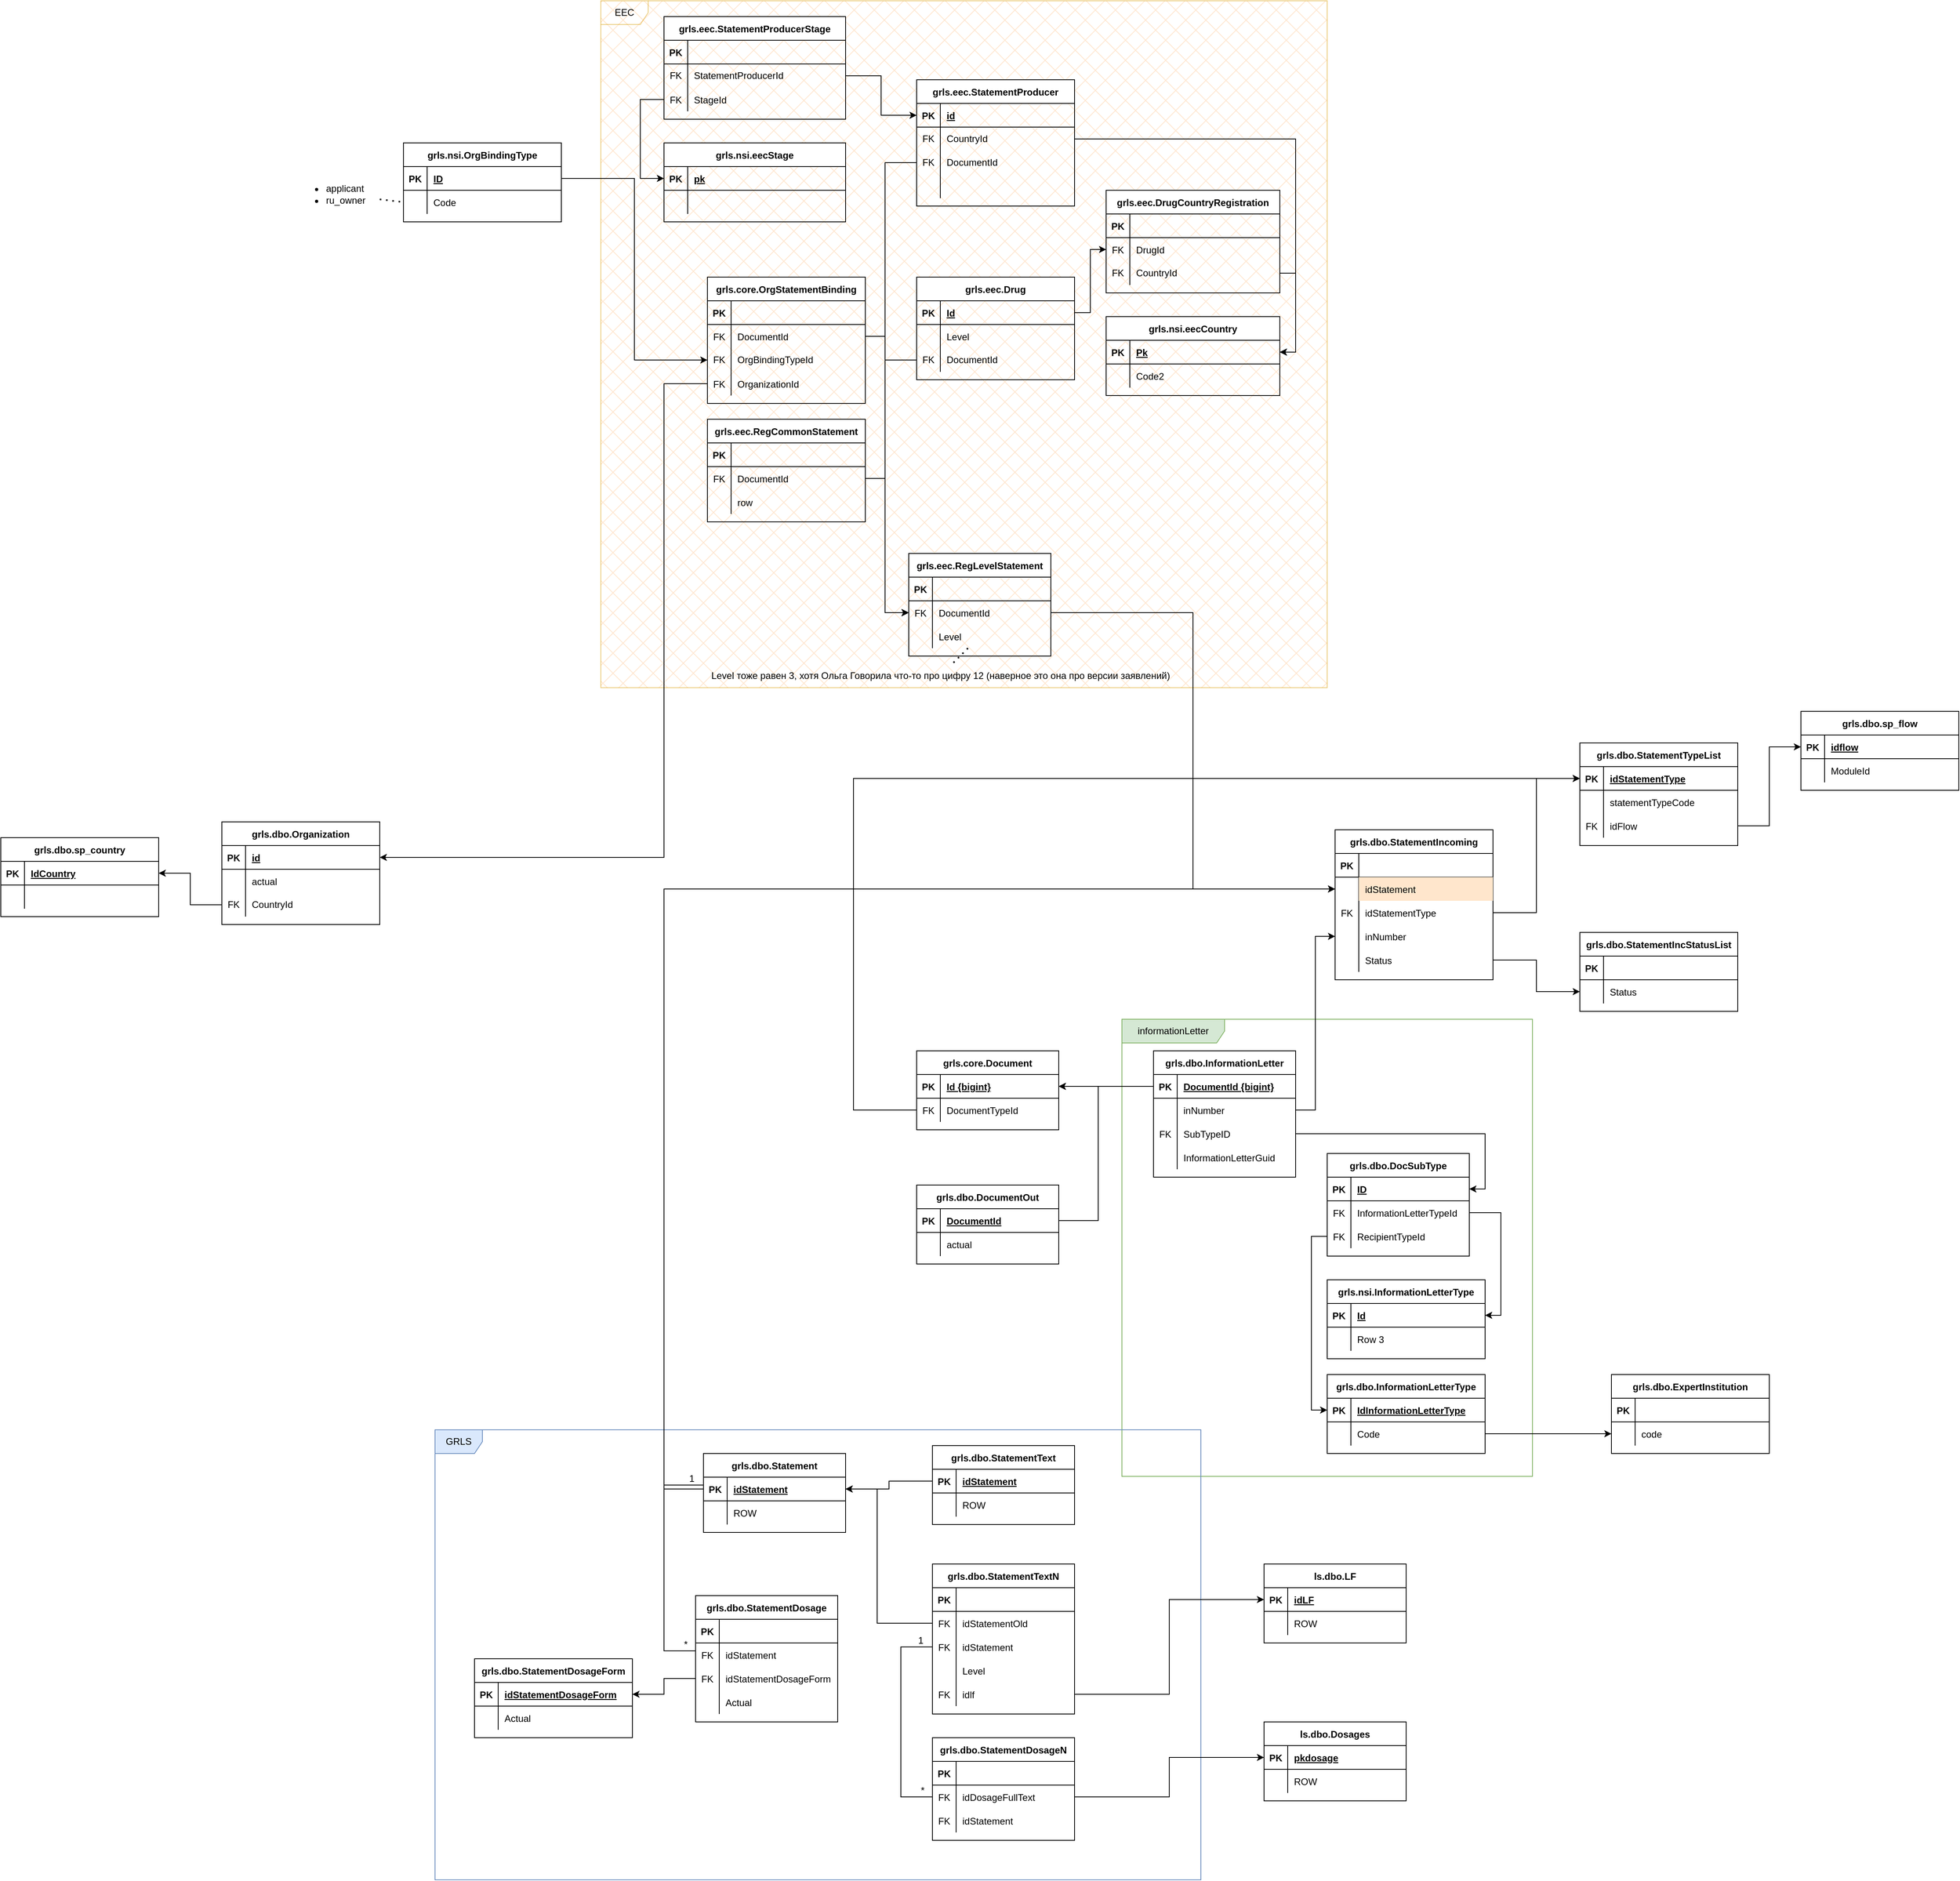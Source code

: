 <mxfile version="20.5.1" type="github">
  <diagram id="C5RBs43oDa-KdzZeNtuy" name="Page-1">
    <mxGraphModel dx="3327" dy="2244" grid="1" gridSize="10" guides="1" tooltips="1" connect="1" arrows="1" fold="1" page="1" pageScale="1" pageWidth="827" pageHeight="1169" math="0" shadow="0">
      <root>
        <mxCell id="WIyWlLk6GJQsqaUBKTNV-0" />
        <mxCell id="WIyWlLk6GJQsqaUBKTNV-1" parent="WIyWlLk6GJQsqaUBKTNV-0" />
        <mxCell id="DwXFZjS3x-ib3s7A4HEX-0" value="informationLetter" style="shape=umlFrame;whiteSpace=wrap;html=1;fillColor=#d5e8d4;strokeColor=#82b366;width=130;height=30;" vertex="1" parent="WIyWlLk6GJQsqaUBKTNV-1">
          <mxGeometry x="220" y="590" width="520" height="579" as="geometry" />
        </mxCell>
        <mxCell id="gTafGyZSQgp9-KOdETie-240" value="EEC" style="shape=umlFrame;whiteSpace=wrap;html=1;fillColor=#ffe6cc;strokeColor=#d79b00;fillStyle=cross-hatch;sketch=0;noLabel=0;portConstraintRotation=0;connectable=1;allowArrows=0;container=1;backgroundOutline=0;autosize=0;comic=0;fillOpacity=100;height=30;overflow=visible;direction=east;gradientColor=none;swimlaneFillColor=#FFCE9F;opacity=50;" parent="WIyWlLk6GJQsqaUBKTNV-1" vertex="1">
          <mxGeometry x="-440" y="-700" width="920" height="870" as="geometry" />
        </mxCell>
        <mxCell id="gTafGyZSQgp9-KOdETie-406" style="edgeStyle=orthogonalEdgeStyle;rounded=0;orthogonalLoop=1;jettySize=auto;html=1;exitX=0;exitY=0.5;exitDx=0;exitDy=0;entryX=0;entryY=0.5;entryDx=0;entryDy=0;" parent="gTafGyZSQgp9-KOdETie-240" source="gTafGyZSQgp9-KOdETie-403" target="gTafGyZSQgp9-KOdETie-397" edge="1">
          <mxGeometry relative="1" as="geometry">
            <Array as="points">
              <mxPoint x="50" y="125" />
              <mxPoint x="50" y="225" />
            </Array>
          </mxGeometry>
        </mxCell>
        <mxCell id="gTafGyZSQgp9-KOdETie-378" value="grls.eec.StatementProducerStage" style="shape=table;startSize=30;container=1;collapsible=1;childLayout=tableLayout;fixedRows=1;rowLines=0;fontStyle=1;align=center;resizeLast=1;" parent="gTafGyZSQgp9-KOdETie-240" vertex="1">
          <mxGeometry x="80" y="20" width="230" height="130" as="geometry" />
        </mxCell>
        <mxCell id="gTafGyZSQgp9-KOdETie-379" value="" style="shape=tableRow;horizontal=0;startSize=0;swimlaneHead=0;swimlaneBody=0;fillColor=none;collapsible=0;dropTarget=0;points=[[0,0.5],[1,0.5]];portConstraint=eastwest;top=0;left=0;right=0;bottom=1;" parent="gTafGyZSQgp9-KOdETie-378" vertex="1">
          <mxGeometry y="30" width="230" height="30" as="geometry" />
        </mxCell>
        <mxCell id="gTafGyZSQgp9-KOdETie-380" value="PK" style="shape=partialRectangle;connectable=0;fillColor=none;top=0;left=0;bottom=0;right=0;fontStyle=1;overflow=hidden;" parent="gTafGyZSQgp9-KOdETie-379" vertex="1">
          <mxGeometry width="30" height="30" as="geometry">
            <mxRectangle width="30" height="30" as="alternateBounds" />
          </mxGeometry>
        </mxCell>
        <mxCell id="gTafGyZSQgp9-KOdETie-381" value="" style="shape=partialRectangle;connectable=0;fillColor=none;top=0;left=0;bottom=0;right=0;align=left;spacingLeft=6;fontStyle=5;overflow=hidden;" parent="gTafGyZSQgp9-KOdETie-379" vertex="1">
          <mxGeometry x="30" width="200" height="30" as="geometry">
            <mxRectangle width="200" height="30" as="alternateBounds" />
          </mxGeometry>
        </mxCell>
        <mxCell id="gTafGyZSQgp9-KOdETie-382" value="" style="shape=tableRow;horizontal=0;startSize=0;swimlaneHead=0;swimlaneBody=0;fillColor=none;collapsible=0;dropTarget=0;points=[[0,0.5],[1,0.5]];portConstraint=eastwest;top=0;left=0;right=0;bottom=0;html=1;" parent="gTafGyZSQgp9-KOdETie-378" vertex="1">
          <mxGeometry y="60" width="230" height="30" as="geometry" />
        </mxCell>
        <mxCell id="gTafGyZSQgp9-KOdETie-383" value="FK" style="shape=partialRectangle;connectable=0;fillColor=none;top=0;left=0;bottom=0;right=0;fontStyle=0;overflow=hidden;html=1;" parent="gTafGyZSQgp9-KOdETie-382" vertex="1">
          <mxGeometry width="30" height="30" as="geometry">
            <mxRectangle width="30" height="30" as="alternateBounds" />
          </mxGeometry>
        </mxCell>
        <mxCell id="gTafGyZSQgp9-KOdETie-384" value="StatementProducerId" style="shape=partialRectangle;connectable=0;fillColor=none;top=0;left=0;bottom=0;right=0;align=left;spacingLeft=6;fontStyle=0;overflow=hidden;html=1;" parent="gTafGyZSQgp9-KOdETie-382" vertex="1">
          <mxGeometry x="30" width="200" height="30" as="geometry">
            <mxRectangle width="200" height="30" as="alternateBounds" />
          </mxGeometry>
        </mxCell>
        <mxCell id="gTafGyZSQgp9-KOdETie-403" value="" style="shape=tableRow;horizontal=0;startSize=0;swimlaneHead=0;swimlaneBody=0;fillColor=none;collapsible=0;dropTarget=0;points=[[0,0.5],[1,0.5]];portConstraint=eastwest;top=0;left=0;right=0;bottom=0;" parent="gTafGyZSQgp9-KOdETie-378" vertex="1">
          <mxGeometry y="90" width="230" height="30" as="geometry" />
        </mxCell>
        <mxCell id="gTafGyZSQgp9-KOdETie-404" value="FK" style="shape=partialRectangle;connectable=0;fillColor=none;top=0;left=0;bottom=0;right=0;editable=1;overflow=hidden;" parent="gTafGyZSQgp9-KOdETie-403" vertex="1">
          <mxGeometry width="30" height="30" as="geometry">
            <mxRectangle width="30" height="30" as="alternateBounds" />
          </mxGeometry>
        </mxCell>
        <mxCell id="gTafGyZSQgp9-KOdETie-405" value="StageId" style="shape=partialRectangle;connectable=0;fillColor=none;top=0;left=0;bottom=0;right=0;align=left;spacingLeft=6;overflow=hidden;" parent="gTafGyZSQgp9-KOdETie-403" vertex="1">
          <mxGeometry x="30" width="200" height="30" as="geometry">
            <mxRectangle width="200" height="30" as="alternateBounds" />
          </mxGeometry>
        </mxCell>
        <mxCell id="gTafGyZSQgp9-KOdETie-396" value="grls.nsi.eecStage" style="shape=table;startSize=30;container=1;collapsible=1;childLayout=tableLayout;fixedRows=1;rowLines=0;fontStyle=1;align=center;resizeLast=1;" parent="gTafGyZSQgp9-KOdETie-240" vertex="1">
          <mxGeometry x="80" y="180" width="230" height="100" as="geometry" />
        </mxCell>
        <mxCell id="gTafGyZSQgp9-KOdETie-397" value="" style="shape=tableRow;horizontal=0;startSize=0;swimlaneHead=0;swimlaneBody=0;fillColor=none;collapsible=0;dropTarget=0;points=[[0,0.5],[1,0.5]];portConstraint=eastwest;top=0;left=0;right=0;bottom=1;" parent="gTafGyZSQgp9-KOdETie-396" vertex="1">
          <mxGeometry y="30" width="230" height="30" as="geometry" />
        </mxCell>
        <mxCell id="gTafGyZSQgp9-KOdETie-398" value="PK" style="shape=partialRectangle;connectable=0;fillColor=none;top=0;left=0;bottom=0;right=0;fontStyle=1;overflow=hidden;" parent="gTafGyZSQgp9-KOdETie-397" vertex="1">
          <mxGeometry width="30" height="30" as="geometry">
            <mxRectangle width="30" height="30" as="alternateBounds" />
          </mxGeometry>
        </mxCell>
        <mxCell id="gTafGyZSQgp9-KOdETie-399" value="pk" style="shape=partialRectangle;connectable=0;fillColor=none;top=0;left=0;bottom=0;right=0;align=left;spacingLeft=6;fontStyle=5;overflow=hidden;" parent="gTafGyZSQgp9-KOdETie-397" vertex="1">
          <mxGeometry x="30" width="200" height="30" as="geometry">
            <mxRectangle width="200" height="30" as="alternateBounds" />
          </mxGeometry>
        </mxCell>
        <mxCell id="gTafGyZSQgp9-KOdETie-400" value="" style="shape=tableRow;horizontal=0;startSize=0;swimlaneHead=0;swimlaneBody=0;fillColor=none;collapsible=0;dropTarget=0;points=[[0,0.5],[1,0.5]];portConstraint=eastwest;top=0;left=0;right=0;bottom=0;html=1;" parent="gTafGyZSQgp9-KOdETie-396" vertex="1">
          <mxGeometry y="60" width="230" height="30" as="geometry" />
        </mxCell>
        <mxCell id="gTafGyZSQgp9-KOdETie-401" value="&amp;nbsp;" style="shape=partialRectangle;connectable=0;fillColor=none;top=0;left=0;bottom=0;right=0;fontStyle=0;overflow=hidden;html=1;" parent="gTafGyZSQgp9-KOdETie-400" vertex="1">
          <mxGeometry width="30" height="30" as="geometry">
            <mxRectangle width="30" height="30" as="alternateBounds" />
          </mxGeometry>
        </mxCell>
        <mxCell id="gTafGyZSQgp9-KOdETie-402" value="&amp;nbsp;" style="shape=partialRectangle;connectable=0;fillColor=none;top=0;left=0;bottom=0;right=0;align=left;spacingLeft=6;fontStyle=0;overflow=hidden;html=1;" parent="gTafGyZSQgp9-KOdETie-400" vertex="1">
          <mxGeometry x="30" width="200" height="30" as="geometry">
            <mxRectangle width="200" height="30" as="alternateBounds" />
          </mxGeometry>
        </mxCell>
        <mxCell id="gTafGyZSQgp9-KOdETie-134" value="GRLS" style="shape=umlFrame;whiteSpace=wrap;html=1;fillColor=#dae8fc;strokeColor=#6c8ebf;" parent="WIyWlLk6GJQsqaUBKTNV-1" vertex="1">
          <mxGeometry x="-650" y="1110" width="970" height="570" as="geometry" />
        </mxCell>
        <mxCell id="gTafGyZSQgp9-KOdETie-0" value="grls.dbo.InformationLetter" style="shape=table;startSize=30;container=1;collapsible=1;childLayout=tableLayout;fixedRows=1;rowLines=0;fontStyle=1;align=center;resizeLast=1;" parent="WIyWlLk6GJQsqaUBKTNV-1" vertex="1">
          <mxGeometry x="260" y="630" width="180" height="160" as="geometry" />
        </mxCell>
        <mxCell id="gTafGyZSQgp9-KOdETie-1" value="" style="shape=tableRow;horizontal=0;startSize=0;swimlaneHead=0;swimlaneBody=0;fillColor=none;collapsible=0;dropTarget=0;points=[[0,0.5],[1,0.5]];portConstraint=eastwest;top=0;left=0;right=0;bottom=1;" parent="gTafGyZSQgp9-KOdETie-0" vertex="1">
          <mxGeometry y="30" width="180" height="30" as="geometry" />
        </mxCell>
        <mxCell id="gTafGyZSQgp9-KOdETie-2" value="PK" style="shape=partialRectangle;connectable=0;fillColor=none;top=0;left=0;bottom=0;right=0;fontStyle=1;overflow=hidden;" parent="gTafGyZSQgp9-KOdETie-1" vertex="1">
          <mxGeometry width="30" height="30" as="geometry">
            <mxRectangle width="30" height="30" as="alternateBounds" />
          </mxGeometry>
        </mxCell>
        <mxCell id="gTafGyZSQgp9-KOdETie-3" value="DocumentId {bigint}" style="shape=partialRectangle;connectable=0;fillColor=none;top=0;left=0;bottom=0;right=0;align=left;spacingLeft=6;fontStyle=5;overflow=hidden;" parent="gTafGyZSQgp9-KOdETie-1" vertex="1">
          <mxGeometry x="30" width="150" height="30" as="geometry">
            <mxRectangle width="150" height="30" as="alternateBounds" />
          </mxGeometry>
        </mxCell>
        <mxCell id="gTafGyZSQgp9-KOdETie-10" value="" style="shape=tableRow;horizontal=0;startSize=0;swimlaneHead=0;swimlaneBody=0;fillColor=none;collapsible=0;dropTarget=0;points=[[0,0.5],[1,0.5]];portConstraint=eastwest;top=0;left=0;right=0;bottom=0;" parent="gTafGyZSQgp9-KOdETie-0" vertex="1">
          <mxGeometry y="60" width="180" height="30" as="geometry" />
        </mxCell>
        <mxCell id="gTafGyZSQgp9-KOdETie-11" value="" style="shape=partialRectangle;connectable=0;fillColor=none;top=0;left=0;bottom=0;right=0;editable=1;overflow=hidden;" parent="gTafGyZSQgp9-KOdETie-10" vertex="1">
          <mxGeometry width="30" height="30" as="geometry">
            <mxRectangle width="30" height="30" as="alternateBounds" />
          </mxGeometry>
        </mxCell>
        <mxCell id="gTafGyZSQgp9-KOdETie-12" value="inNumber" style="shape=partialRectangle;connectable=0;fillColor=none;top=0;left=0;bottom=0;right=0;align=left;spacingLeft=6;overflow=hidden;" parent="gTafGyZSQgp9-KOdETie-10" vertex="1">
          <mxGeometry x="30" width="150" height="30" as="geometry">
            <mxRectangle width="150" height="30" as="alternateBounds" />
          </mxGeometry>
        </mxCell>
        <mxCell id="gTafGyZSQgp9-KOdETie-4" value="" style="shape=tableRow;horizontal=0;startSize=0;swimlaneHead=0;swimlaneBody=0;fillColor=none;collapsible=0;dropTarget=0;points=[[0,0.5],[1,0.5]];portConstraint=eastwest;top=0;left=0;right=0;bottom=0;" parent="gTafGyZSQgp9-KOdETie-0" vertex="1">
          <mxGeometry y="90" width="180" height="30" as="geometry" />
        </mxCell>
        <mxCell id="gTafGyZSQgp9-KOdETie-5" value="FK" style="shape=partialRectangle;connectable=0;fillColor=none;top=0;left=0;bottom=0;right=0;editable=1;overflow=hidden;" parent="gTafGyZSQgp9-KOdETie-4" vertex="1">
          <mxGeometry width="30" height="30" as="geometry">
            <mxRectangle width="30" height="30" as="alternateBounds" />
          </mxGeometry>
        </mxCell>
        <mxCell id="gTafGyZSQgp9-KOdETie-6" value="SubTypeID" style="shape=partialRectangle;connectable=0;fillColor=none;top=0;left=0;bottom=0;right=0;align=left;spacingLeft=6;overflow=hidden;" parent="gTafGyZSQgp9-KOdETie-4" vertex="1">
          <mxGeometry x="30" width="150" height="30" as="geometry">
            <mxRectangle width="150" height="30" as="alternateBounds" />
          </mxGeometry>
        </mxCell>
        <mxCell id="gTafGyZSQgp9-KOdETie-7" value="" style="shape=tableRow;horizontal=0;startSize=0;swimlaneHead=0;swimlaneBody=0;fillColor=none;collapsible=0;dropTarget=0;points=[[0,0.5],[1,0.5]];portConstraint=eastwest;top=0;left=0;right=0;bottom=0;" parent="gTafGyZSQgp9-KOdETie-0" vertex="1">
          <mxGeometry y="120" width="180" height="30" as="geometry" />
        </mxCell>
        <mxCell id="gTafGyZSQgp9-KOdETie-8" value="" style="shape=partialRectangle;connectable=0;fillColor=none;top=0;left=0;bottom=0;right=0;editable=1;overflow=hidden;" parent="gTafGyZSQgp9-KOdETie-7" vertex="1">
          <mxGeometry width="30" height="30" as="geometry">
            <mxRectangle width="30" height="30" as="alternateBounds" />
          </mxGeometry>
        </mxCell>
        <mxCell id="gTafGyZSQgp9-KOdETie-9" value="InformationLetterGuid" style="shape=partialRectangle;connectable=0;fillColor=none;top=0;left=0;bottom=0;right=0;align=left;spacingLeft=6;overflow=hidden;" parent="gTafGyZSQgp9-KOdETie-7" vertex="1">
          <mxGeometry x="30" width="150" height="30" as="geometry">
            <mxRectangle width="150" height="30" as="alternateBounds" />
          </mxGeometry>
        </mxCell>
        <mxCell id="gTafGyZSQgp9-KOdETie-13" value="grls.core.Document" style="shape=table;startSize=30;container=1;collapsible=1;childLayout=tableLayout;fixedRows=1;rowLines=0;fontStyle=1;align=center;resizeLast=1;" parent="WIyWlLk6GJQsqaUBKTNV-1" vertex="1">
          <mxGeometry x="-40" y="630" width="180" height="100" as="geometry" />
        </mxCell>
        <mxCell id="gTafGyZSQgp9-KOdETie-14" value="" style="shape=tableRow;horizontal=0;startSize=0;swimlaneHead=0;swimlaneBody=0;fillColor=none;collapsible=0;dropTarget=0;points=[[0,0.5],[1,0.5]];portConstraint=eastwest;top=0;left=0;right=0;bottom=1;" parent="gTafGyZSQgp9-KOdETie-13" vertex="1">
          <mxGeometry y="30" width="180" height="30" as="geometry" />
        </mxCell>
        <mxCell id="gTafGyZSQgp9-KOdETie-15" value="PK" style="shape=partialRectangle;connectable=0;fillColor=none;top=0;left=0;bottom=0;right=0;fontStyle=1;overflow=hidden;" parent="gTafGyZSQgp9-KOdETie-14" vertex="1">
          <mxGeometry width="30" height="30" as="geometry">
            <mxRectangle width="30" height="30" as="alternateBounds" />
          </mxGeometry>
        </mxCell>
        <mxCell id="gTafGyZSQgp9-KOdETie-16" value="Id {bigint}" style="shape=partialRectangle;connectable=0;fillColor=none;top=0;left=0;bottom=0;right=0;align=left;spacingLeft=6;fontStyle=5;overflow=hidden;" parent="gTafGyZSQgp9-KOdETie-14" vertex="1">
          <mxGeometry x="30" width="150" height="30" as="geometry">
            <mxRectangle width="150" height="30" as="alternateBounds" />
          </mxGeometry>
        </mxCell>
        <mxCell id="gTafGyZSQgp9-KOdETie-23" value="" style="shape=tableRow;horizontal=0;startSize=0;swimlaneHead=0;swimlaneBody=0;fillColor=none;collapsible=0;dropTarget=0;points=[[0,0.5],[1,0.5]];portConstraint=eastwest;top=0;left=0;right=0;bottom=0;" parent="gTafGyZSQgp9-KOdETie-13" vertex="1">
          <mxGeometry y="60" width="180" height="30" as="geometry" />
        </mxCell>
        <mxCell id="gTafGyZSQgp9-KOdETie-24" value="FK" style="shape=partialRectangle;connectable=0;fillColor=none;top=0;left=0;bottom=0;right=0;editable=1;overflow=hidden;" parent="gTafGyZSQgp9-KOdETie-23" vertex="1">
          <mxGeometry width="30" height="30" as="geometry">
            <mxRectangle width="30" height="30" as="alternateBounds" />
          </mxGeometry>
        </mxCell>
        <mxCell id="gTafGyZSQgp9-KOdETie-25" value="DocumentTypeId" style="shape=partialRectangle;connectable=0;fillColor=none;top=0;left=0;bottom=0;right=0;align=left;spacingLeft=6;overflow=hidden;" parent="gTafGyZSQgp9-KOdETie-23" vertex="1">
          <mxGeometry x="30" width="150" height="30" as="geometry">
            <mxRectangle width="150" height="30" as="alternateBounds" />
          </mxGeometry>
        </mxCell>
        <mxCell id="gTafGyZSQgp9-KOdETie-26" style="edgeStyle=orthogonalEdgeStyle;rounded=0;orthogonalLoop=1;jettySize=auto;html=1;exitX=0;exitY=0.5;exitDx=0;exitDy=0;" parent="WIyWlLk6GJQsqaUBKTNV-1" source="gTafGyZSQgp9-KOdETie-1" target="gTafGyZSQgp9-KOdETie-14" edge="1">
          <mxGeometry relative="1" as="geometry" />
        </mxCell>
        <mxCell id="gTafGyZSQgp9-KOdETie-27" value="grls.dbo.DocSubType" style="shape=table;startSize=30;container=1;collapsible=1;childLayout=tableLayout;fixedRows=1;rowLines=0;fontStyle=1;align=center;resizeLast=1;" parent="WIyWlLk6GJQsqaUBKTNV-1" vertex="1">
          <mxGeometry x="480" y="760" width="180" height="130" as="geometry" />
        </mxCell>
        <mxCell id="gTafGyZSQgp9-KOdETie-28" value="" style="shape=tableRow;horizontal=0;startSize=0;swimlaneHead=0;swimlaneBody=0;fillColor=none;collapsible=0;dropTarget=0;points=[[0,0.5],[1,0.5]];portConstraint=eastwest;top=0;left=0;right=0;bottom=1;" parent="gTafGyZSQgp9-KOdETie-27" vertex="1">
          <mxGeometry y="30" width="180" height="30" as="geometry" />
        </mxCell>
        <mxCell id="gTafGyZSQgp9-KOdETie-29" value="PK" style="shape=partialRectangle;connectable=0;fillColor=none;top=0;left=0;bottom=0;right=0;fontStyle=1;overflow=hidden;" parent="gTafGyZSQgp9-KOdETie-28" vertex="1">
          <mxGeometry width="30" height="30" as="geometry">
            <mxRectangle width="30" height="30" as="alternateBounds" />
          </mxGeometry>
        </mxCell>
        <mxCell id="gTafGyZSQgp9-KOdETie-30" value="ID" style="shape=partialRectangle;connectable=0;fillColor=none;top=0;left=0;bottom=0;right=0;align=left;spacingLeft=6;fontStyle=5;overflow=hidden;" parent="gTafGyZSQgp9-KOdETie-28" vertex="1">
          <mxGeometry x="30" width="150" height="30" as="geometry">
            <mxRectangle width="150" height="30" as="alternateBounds" />
          </mxGeometry>
        </mxCell>
        <mxCell id="gTafGyZSQgp9-KOdETie-37" value="" style="shape=tableRow;horizontal=0;startSize=0;swimlaneHead=0;swimlaneBody=0;fillColor=none;collapsible=0;dropTarget=0;points=[[0,0.5],[1,0.5]];portConstraint=eastwest;top=0;left=0;right=0;bottom=0;" parent="gTafGyZSQgp9-KOdETie-27" vertex="1">
          <mxGeometry y="60" width="180" height="30" as="geometry" />
        </mxCell>
        <mxCell id="gTafGyZSQgp9-KOdETie-38" value="FK" style="shape=partialRectangle;connectable=0;fillColor=none;top=0;left=0;bottom=0;right=0;editable=1;overflow=hidden;" parent="gTafGyZSQgp9-KOdETie-37" vertex="1">
          <mxGeometry width="30" height="30" as="geometry">
            <mxRectangle width="30" height="30" as="alternateBounds" />
          </mxGeometry>
        </mxCell>
        <mxCell id="gTafGyZSQgp9-KOdETie-39" value="InformationLetterTypeId" style="shape=partialRectangle;connectable=0;fillColor=none;top=0;left=0;bottom=0;right=0;align=left;spacingLeft=6;overflow=hidden;" parent="gTafGyZSQgp9-KOdETie-37" vertex="1">
          <mxGeometry x="30" width="150" height="30" as="geometry">
            <mxRectangle width="150" height="30" as="alternateBounds" />
          </mxGeometry>
        </mxCell>
        <mxCell id="gTafGyZSQgp9-KOdETie-51" value="" style="shape=tableRow;horizontal=0;startSize=0;swimlaneHead=0;swimlaneBody=0;fillColor=none;collapsible=0;dropTarget=0;points=[[0,0.5],[1,0.5]];portConstraint=eastwest;top=0;left=0;right=0;bottom=0;" parent="gTafGyZSQgp9-KOdETie-27" vertex="1">
          <mxGeometry y="90" width="180" height="30" as="geometry" />
        </mxCell>
        <mxCell id="gTafGyZSQgp9-KOdETie-52" value="FK" style="shape=partialRectangle;connectable=0;fillColor=none;top=0;left=0;bottom=0;right=0;editable=1;overflow=hidden;" parent="gTafGyZSQgp9-KOdETie-51" vertex="1">
          <mxGeometry width="30" height="30" as="geometry">
            <mxRectangle width="30" height="30" as="alternateBounds" />
          </mxGeometry>
        </mxCell>
        <mxCell id="gTafGyZSQgp9-KOdETie-53" value="RecipientTypeId" style="shape=partialRectangle;connectable=0;fillColor=none;top=0;left=0;bottom=0;right=0;align=left;spacingLeft=6;overflow=hidden;" parent="gTafGyZSQgp9-KOdETie-51" vertex="1">
          <mxGeometry x="30" width="150" height="30" as="geometry">
            <mxRectangle width="150" height="30" as="alternateBounds" />
          </mxGeometry>
        </mxCell>
        <mxCell id="gTafGyZSQgp9-KOdETie-40" style="edgeStyle=orthogonalEdgeStyle;rounded=0;orthogonalLoop=1;jettySize=auto;html=1;exitX=1;exitY=0.5;exitDx=0;exitDy=0;entryX=1;entryY=0.5;entryDx=0;entryDy=0;" parent="WIyWlLk6GJQsqaUBKTNV-1" source="gTafGyZSQgp9-KOdETie-4" target="gTafGyZSQgp9-KOdETie-28" edge="1">
          <mxGeometry relative="1" as="geometry" />
        </mxCell>
        <mxCell id="gTafGyZSQgp9-KOdETie-41" value="grls.nsi.InformationLetterType" style="shape=table;startSize=30;container=1;collapsible=1;childLayout=tableLayout;fixedRows=1;rowLines=0;fontStyle=1;align=center;resizeLast=1;" parent="WIyWlLk6GJQsqaUBKTNV-1" vertex="1">
          <mxGeometry x="480" y="920" width="200" height="100" as="geometry" />
        </mxCell>
        <mxCell id="gTafGyZSQgp9-KOdETie-42" value="" style="shape=tableRow;horizontal=0;startSize=0;swimlaneHead=0;swimlaneBody=0;fillColor=none;collapsible=0;dropTarget=0;points=[[0,0.5],[1,0.5]];portConstraint=eastwest;top=0;left=0;right=0;bottom=1;" parent="gTafGyZSQgp9-KOdETie-41" vertex="1">
          <mxGeometry y="30" width="200" height="30" as="geometry" />
        </mxCell>
        <mxCell id="gTafGyZSQgp9-KOdETie-43" value="PK" style="shape=partialRectangle;connectable=0;fillColor=none;top=0;left=0;bottom=0;right=0;fontStyle=1;overflow=hidden;" parent="gTafGyZSQgp9-KOdETie-42" vertex="1">
          <mxGeometry width="30" height="30" as="geometry">
            <mxRectangle width="30" height="30" as="alternateBounds" />
          </mxGeometry>
        </mxCell>
        <mxCell id="gTafGyZSQgp9-KOdETie-44" value="Id" style="shape=partialRectangle;connectable=0;fillColor=none;top=0;left=0;bottom=0;right=0;align=left;spacingLeft=6;fontStyle=5;overflow=hidden;" parent="gTafGyZSQgp9-KOdETie-42" vertex="1">
          <mxGeometry x="30" width="170" height="30" as="geometry">
            <mxRectangle width="170" height="30" as="alternateBounds" />
          </mxGeometry>
        </mxCell>
        <mxCell id="gTafGyZSQgp9-KOdETie-45" value="" style="shape=tableRow;horizontal=0;startSize=0;swimlaneHead=0;swimlaneBody=0;fillColor=none;collapsible=0;dropTarget=0;points=[[0,0.5],[1,0.5]];portConstraint=eastwest;top=0;left=0;right=0;bottom=0;" parent="gTafGyZSQgp9-KOdETie-41" vertex="1">
          <mxGeometry y="60" width="200" height="30" as="geometry" />
        </mxCell>
        <mxCell id="gTafGyZSQgp9-KOdETie-46" value="" style="shape=partialRectangle;connectable=0;fillColor=none;top=0;left=0;bottom=0;right=0;editable=1;overflow=hidden;" parent="gTafGyZSQgp9-KOdETie-45" vertex="1">
          <mxGeometry width="30" height="30" as="geometry">
            <mxRectangle width="30" height="30" as="alternateBounds" />
          </mxGeometry>
        </mxCell>
        <mxCell id="gTafGyZSQgp9-KOdETie-47" value="Row 3" style="shape=partialRectangle;connectable=0;fillColor=none;top=0;left=0;bottom=0;right=0;align=left;spacingLeft=6;overflow=hidden;" parent="gTafGyZSQgp9-KOdETie-45" vertex="1">
          <mxGeometry x="30" width="170" height="30" as="geometry">
            <mxRectangle width="170" height="30" as="alternateBounds" />
          </mxGeometry>
        </mxCell>
        <mxCell id="gTafGyZSQgp9-KOdETie-54" style="edgeStyle=orthogonalEdgeStyle;rounded=0;orthogonalLoop=1;jettySize=auto;html=1;entryX=1;entryY=0.5;entryDx=0;entryDy=0;" parent="WIyWlLk6GJQsqaUBKTNV-1" source="gTafGyZSQgp9-KOdETie-37" target="gTafGyZSQgp9-KOdETie-42" edge="1">
          <mxGeometry relative="1" as="geometry" />
        </mxCell>
        <mxCell id="gTafGyZSQgp9-KOdETie-55" value="grls.dbo.StatementIncoming" style="shape=table;startSize=30;container=1;collapsible=1;childLayout=tableLayout;fixedRows=1;rowLines=0;fontStyle=1;align=center;resizeLast=1;" parent="WIyWlLk6GJQsqaUBKTNV-1" vertex="1">
          <mxGeometry x="490" y="350" width="200" height="190" as="geometry" />
        </mxCell>
        <mxCell id="gTafGyZSQgp9-KOdETie-56" value="" style="shape=tableRow;horizontal=0;startSize=0;swimlaneHead=0;swimlaneBody=0;fillColor=none;collapsible=0;dropTarget=0;points=[[0,0.5],[1,0.5]];portConstraint=eastwest;top=0;left=0;right=0;bottom=1;" parent="gTafGyZSQgp9-KOdETie-55" vertex="1">
          <mxGeometry y="30" width="200" height="30" as="geometry" />
        </mxCell>
        <mxCell id="gTafGyZSQgp9-KOdETie-57" value="PK" style="shape=partialRectangle;connectable=0;fillColor=none;top=0;left=0;bottom=0;right=0;fontStyle=1;overflow=hidden;" parent="gTafGyZSQgp9-KOdETie-56" vertex="1">
          <mxGeometry width="30" height="30" as="geometry">
            <mxRectangle width="30" height="30" as="alternateBounds" />
          </mxGeometry>
        </mxCell>
        <mxCell id="gTafGyZSQgp9-KOdETie-58" value="" style="shape=partialRectangle;connectable=0;fillColor=none;top=0;left=0;bottom=0;right=0;align=left;spacingLeft=6;fontStyle=5;overflow=hidden;" parent="gTafGyZSQgp9-KOdETie-56" vertex="1">
          <mxGeometry x="30" width="170" height="30" as="geometry">
            <mxRectangle width="170" height="30" as="alternateBounds" />
          </mxGeometry>
        </mxCell>
        <mxCell id="gTafGyZSQgp9-KOdETie-236" value="" style="shape=tableRow;horizontal=0;startSize=0;swimlaneHead=0;swimlaneBody=0;fillColor=none;collapsible=0;dropTarget=0;points=[[0,0.5],[1,0.5]];portConstraint=eastwest;top=0;left=0;right=0;bottom=0;" parent="gTafGyZSQgp9-KOdETie-55" vertex="1">
          <mxGeometry y="60" width="200" height="30" as="geometry" />
        </mxCell>
        <mxCell id="gTafGyZSQgp9-KOdETie-237" value="" style="shape=partialRectangle;connectable=0;fillColor=none;top=0;left=0;bottom=0;right=0;editable=1;overflow=hidden;" parent="gTafGyZSQgp9-KOdETie-236" vertex="1">
          <mxGeometry width="30" height="30" as="geometry">
            <mxRectangle width="30" height="30" as="alternateBounds" />
          </mxGeometry>
        </mxCell>
        <mxCell id="gTafGyZSQgp9-KOdETie-238" value="idStatement" style="shape=partialRectangle;connectable=0;fillColor=#ffe6cc;top=0;left=0;bottom=0;right=0;align=left;spacingLeft=6;overflow=hidden;strokeColor=#d79b00;" parent="gTafGyZSQgp9-KOdETie-236" vertex="1">
          <mxGeometry x="30" width="170" height="30" as="geometry">
            <mxRectangle width="170" height="30" as="alternateBounds" />
          </mxGeometry>
        </mxCell>
        <mxCell id="gTafGyZSQgp9-KOdETie-87" value="" style="shape=tableRow;horizontal=0;startSize=0;swimlaneHead=0;swimlaneBody=0;fillColor=none;collapsible=0;dropTarget=0;points=[[0,0.5],[1,0.5]];portConstraint=eastwest;top=0;left=0;right=0;bottom=0;" parent="gTafGyZSQgp9-KOdETie-55" vertex="1">
          <mxGeometry y="90" width="200" height="30" as="geometry" />
        </mxCell>
        <mxCell id="gTafGyZSQgp9-KOdETie-88" value="FK" style="shape=partialRectangle;connectable=0;fillColor=none;top=0;left=0;bottom=0;right=0;editable=1;overflow=hidden;" parent="gTafGyZSQgp9-KOdETie-87" vertex="1">
          <mxGeometry width="30" height="30" as="geometry">
            <mxRectangle width="30" height="30" as="alternateBounds" />
          </mxGeometry>
        </mxCell>
        <mxCell id="gTafGyZSQgp9-KOdETie-89" value="idStatementType" style="shape=partialRectangle;connectable=0;fillColor=none;top=0;left=0;bottom=0;right=0;align=left;spacingLeft=6;overflow=hidden;" parent="gTafGyZSQgp9-KOdETie-87" vertex="1">
          <mxGeometry x="30" width="170" height="30" as="geometry">
            <mxRectangle width="170" height="30" as="alternateBounds" />
          </mxGeometry>
        </mxCell>
        <mxCell id="gTafGyZSQgp9-KOdETie-62" value="" style="shape=tableRow;horizontal=0;startSize=0;swimlaneHead=0;swimlaneBody=0;fillColor=none;collapsible=0;dropTarget=0;points=[[0,0.5],[1,0.5]];portConstraint=eastwest;top=0;left=0;right=0;bottom=0;" parent="gTafGyZSQgp9-KOdETie-55" vertex="1">
          <mxGeometry y="120" width="200" height="30" as="geometry" />
        </mxCell>
        <mxCell id="gTafGyZSQgp9-KOdETie-63" value="" style="shape=partialRectangle;connectable=0;fillColor=none;top=0;left=0;bottom=0;right=0;editable=1;overflow=hidden;" parent="gTafGyZSQgp9-KOdETie-62" vertex="1">
          <mxGeometry width="30" height="30" as="geometry">
            <mxRectangle width="30" height="30" as="alternateBounds" />
          </mxGeometry>
        </mxCell>
        <mxCell id="gTafGyZSQgp9-KOdETie-64" value="inNumber" style="shape=partialRectangle;connectable=0;fillColor=none;top=0;left=0;bottom=0;right=0;align=left;spacingLeft=6;overflow=hidden;" parent="gTafGyZSQgp9-KOdETie-62" vertex="1">
          <mxGeometry x="30" width="170" height="30" as="geometry">
            <mxRectangle width="170" height="30" as="alternateBounds" />
          </mxGeometry>
        </mxCell>
        <mxCell id="gTafGyZSQgp9-KOdETie-66" value="" style="shape=tableRow;horizontal=0;startSize=0;swimlaneHead=0;swimlaneBody=0;fillColor=none;collapsible=0;dropTarget=0;points=[[0,0.5],[1,0.5]];portConstraint=eastwest;top=0;left=0;right=0;bottom=0;" parent="gTafGyZSQgp9-KOdETie-55" vertex="1">
          <mxGeometry y="150" width="200" height="30" as="geometry" />
        </mxCell>
        <mxCell id="gTafGyZSQgp9-KOdETie-67" value="" style="shape=partialRectangle;connectable=0;fillColor=none;top=0;left=0;bottom=0;right=0;fontStyle=0;overflow=hidden;" parent="gTafGyZSQgp9-KOdETie-66" vertex="1">
          <mxGeometry width="30" height="30" as="geometry">
            <mxRectangle width="30" height="30" as="alternateBounds" />
          </mxGeometry>
        </mxCell>
        <mxCell id="gTafGyZSQgp9-KOdETie-68" value="Status" style="shape=partialRectangle;connectable=0;fillColor=none;top=0;left=0;bottom=0;right=0;align=left;spacingLeft=6;fontStyle=0;overflow=hidden;" parent="gTafGyZSQgp9-KOdETie-66" vertex="1">
          <mxGeometry x="30" width="170" height="30" as="geometry">
            <mxRectangle width="170" height="30" as="alternateBounds" />
          </mxGeometry>
        </mxCell>
        <mxCell id="gTafGyZSQgp9-KOdETie-65" style="edgeStyle=orthogonalEdgeStyle;rounded=0;orthogonalLoop=1;jettySize=auto;html=1;" parent="WIyWlLk6GJQsqaUBKTNV-1" source="gTafGyZSQgp9-KOdETie-10" target="gTafGyZSQgp9-KOdETie-62" edge="1">
          <mxGeometry relative="1" as="geometry" />
        </mxCell>
        <mxCell id="gTafGyZSQgp9-KOdETie-69" value="grls.dbo.StatementIncStatusList" style="shape=table;startSize=30;container=1;collapsible=1;childLayout=tableLayout;fixedRows=1;rowLines=0;fontStyle=1;align=center;resizeLast=1;" parent="WIyWlLk6GJQsqaUBKTNV-1" vertex="1">
          <mxGeometry x="800" y="480" width="200" height="100" as="geometry" />
        </mxCell>
        <mxCell id="gTafGyZSQgp9-KOdETie-70" value="" style="shape=tableRow;horizontal=0;startSize=0;swimlaneHead=0;swimlaneBody=0;fillColor=none;collapsible=0;dropTarget=0;points=[[0,0.5],[1,0.5]];portConstraint=eastwest;top=0;left=0;right=0;bottom=1;" parent="gTafGyZSQgp9-KOdETie-69" vertex="1">
          <mxGeometry y="30" width="200" height="30" as="geometry" />
        </mxCell>
        <mxCell id="gTafGyZSQgp9-KOdETie-71" value="PK" style="shape=partialRectangle;connectable=0;fillColor=none;top=0;left=0;bottom=0;right=0;fontStyle=1;overflow=hidden;" parent="gTafGyZSQgp9-KOdETie-70" vertex="1">
          <mxGeometry width="30" height="30" as="geometry">
            <mxRectangle width="30" height="30" as="alternateBounds" />
          </mxGeometry>
        </mxCell>
        <mxCell id="gTafGyZSQgp9-KOdETie-72" value="" style="shape=partialRectangle;connectable=0;fillColor=none;top=0;left=0;bottom=0;right=0;align=left;spacingLeft=6;fontStyle=5;overflow=hidden;" parent="gTafGyZSQgp9-KOdETie-70" vertex="1">
          <mxGeometry x="30" width="170" height="30" as="geometry">
            <mxRectangle width="170" height="30" as="alternateBounds" />
          </mxGeometry>
        </mxCell>
        <mxCell id="gTafGyZSQgp9-KOdETie-76" value="" style="shape=tableRow;horizontal=0;startSize=0;swimlaneHead=0;swimlaneBody=0;fillColor=none;collapsible=0;dropTarget=0;points=[[0,0.5],[1,0.5]];portConstraint=eastwest;top=0;left=0;right=0;bottom=0;" parent="gTafGyZSQgp9-KOdETie-69" vertex="1">
          <mxGeometry y="60" width="200" height="30" as="geometry" />
        </mxCell>
        <mxCell id="gTafGyZSQgp9-KOdETie-77" value="" style="shape=partialRectangle;connectable=0;fillColor=none;top=0;left=0;bottom=0;right=0;fontStyle=0;overflow=hidden;" parent="gTafGyZSQgp9-KOdETie-76" vertex="1">
          <mxGeometry width="30" height="30" as="geometry">
            <mxRectangle width="30" height="30" as="alternateBounds" />
          </mxGeometry>
        </mxCell>
        <mxCell id="gTafGyZSQgp9-KOdETie-78" value="Status" style="shape=partialRectangle;connectable=0;fillColor=none;top=0;left=0;bottom=0;right=0;align=left;spacingLeft=6;fontStyle=0;overflow=hidden;" parent="gTafGyZSQgp9-KOdETie-76" vertex="1">
          <mxGeometry x="30" width="170" height="30" as="geometry">
            <mxRectangle width="170" height="30" as="alternateBounds" />
          </mxGeometry>
        </mxCell>
        <mxCell id="gTafGyZSQgp9-KOdETie-79" style="edgeStyle=orthogonalEdgeStyle;rounded=0;orthogonalLoop=1;jettySize=auto;html=1;" parent="WIyWlLk6GJQsqaUBKTNV-1" source="gTafGyZSQgp9-KOdETie-66" target="gTafGyZSQgp9-KOdETie-76" edge="1">
          <mxGeometry relative="1" as="geometry" />
        </mxCell>
        <mxCell id="gTafGyZSQgp9-KOdETie-80" value="grls.dbo.StatementTypeList" style="shape=table;startSize=30;container=1;collapsible=1;childLayout=tableLayout;fixedRows=1;rowLines=0;fontStyle=1;align=center;resizeLast=1;" parent="WIyWlLk6GJQsqaUBKTNV-1" vertex="1">
          <mxGeometry x="800" y="240" width="200" height="130" as="geometry" />
        </mxCell>
        <mxCell id="gTafGyZSQgp9-KOdETie-81" value="" style="shape=tableRow;horizontal=0;startSize=0;swimlaneHead=0;swimlaneBody=0;fillColor=none;collapsible=0;dropTarget=0;points=[[0,0.5],[1,0.5]];portConstraint=eastwest;top=0;left=0;right=0;bottom=1;" parent="gTafGyZSQgp9-KOdETie-80" vertex="1">
          <mxGeometry y="30" width="200" height="30" as="geometry" />
        </mxCell>
        <mxCell id="gTafGyZSQgp9-KOdETie-82" value="PK" style="shape=partialRectangle;connectable=0;fillColor=none;top=0;left=0;bottom=0;right=0;fontStyle=1;overflow=hidden;" parent="gTafGyZSQgp9-KOdETie-81" vertex="1">
          <mxGeometry width="30" height="30" as="geometry">
            <mxRectangle width="30" height="30" as="alternateBounds" />
          </mxGeometry>
        </mxCell>
        <mxCell id="gTafGyZSQgp9-KOdETie-83" value="idStatementType" style="shape=partialRectangle;connectable=0;fillColor=none;top=0;left=0;bottom=0;right=0;align=left;spacingLeft=6;fontStyle=5;overflow=hidden;" parent="gTafGyZSQgp9-KOdETie-81" vertex="1">
          <mxGeometry x="30" width="170" height="30" as="geometry">
            <mxRectangle width="170" height="30" as="alternateBounds" />
          </mxGeometry>
        </mxCell>
        <mxCell id="gTafGyZSQgp9-KOdETie-84" value="" style="shape=tableRow;horizontal=0;startSize=0;swimlaneHead=0;swimlaneBody=0;fillColor=none;collapsible=0;dropTarget=0;points=[[0,0.5],[1,0.5]];portConstraint=eastwest;top=0;left=0;right=0;bottom=0;" parent="gTafGyZSQgp9-KOdETie-80" vertex="1">
          <mxGeometry y="60" width="200" height="30" as="geometry" />
        </mxCell>
        <mxCell id="gTafGyZSQgp9-KOdETie-85" value="" style="shape=partialRectangle;connectable=0;fillColor=none;top=0;left=0;bottom=0;right=0;fontStyle=0;overflow=hidden;" parent="gTafGyZSQgp9-KOdETie-84" vertex="1">
          <mxGeometry width="30" height="30" as="geometry">
            <mxRectangle width="30" height="30" as="alternateBounds" />
          </mxGeometry>
        </mxCell>
        <mxCell id="gTafGyZSQgp9-KOdETie-86" value="statementTypeCode" style="shape=partialRectangle;connectable=0;fillColor=none;top=0;left=0;bottom=0;right=0;align=left;spacingLeft=6;fontStyle=0;overflow=hidden;" parent="gTafGyZSQgp9-KOdETie-84" vertex="1">
          <mxGeometry x="30" width="170" height="30" as="geometry">
            <mxRectangle width="170" height="30" as="alternateBounds" />
          </mxGeometry>
        </mxCell>
        <mxCell id="gTafGyZSQgp9-KOdETie-99" value="" style="shape=tableRow;horizontal=0;startSize=0;swimlaneHead=0;swimlaneBody=0;fillColor=none;collapsible=0;dropTarget=0;points=[[0,0.5],[1,0.5]];portConstraint=eastwest;top=0;left=0;right=0;bottom=0;" parent="gTafGyZSQgp9-KOdETie-80" vertex="1">
          <mxGeometry y="90" width="200" height="30" as="geometry" />
        </mxCell>
        <mxCell id="gTafGyZSQgp9-KOdETie-100" value="FK" style="shape=partialRectangle;connectable=0;fillColor=none;top=0;left=0;bottom=0;right=0;fontStyle=0;overflow=hidden;" parent="gTafGyZSQgp9-KOdETie-99" vertex="1">
          <mxGeometry width="30" height="30" as="geometry">
            <mxRectangle width="30" height="30" as="alternateBounds" />
          </mxGeometry>
        </mxCell>
        <mxCell id="gTafGyZSQgp9-KOdETie-101" value="idFlow" style="shape=partialRectangle;connectable=0;fillColor=none;top=0;left=0;bottom=0;right=0;align=left;spacingLeft=6;fontStyle=0;overflow=hidden;" parent="gTafGyZSQgp9-KOdETie-99" vertex="1">
          <mxGeometry x="30" width="170" height="30" as="geometry">
            <mxRectangle width="170" height="30" as="alternateBounds" />
          </mxGeometry>
        </mxCell>
        <mxCell id="gTafGyZSQgp9-KOdETie-90" style="edgeStyle=orthogonalEdgeStyle;rounded=0;orthogonalLoop=1;jettySize=auto;html=1;" parent="WIyWlLk6GJQsqaUBKTNV-1" source="gTafGyZSQgp9-KOdETie-87" target="gTafGyZSQgp9-KOdETie-81" edge="1">
          <mxGeometry relative="1" as="geometry" />
        </mxCell>
        <mxCell id="gTafGyZSQgp9-KOdETie-91" style="edgeStyle=orthogonalEdgeStyle;rounded=0;orthogonalLoop=1;jettySize=auto;html=1;entryX=0;entryY=0.5;entryDx=0;entryDy=0;" parent="WIyWlLk6GJQsqaUBKTNV-1" source="gTafGyZSQgp9-KOdETie-23" target="gTafGyZSQgp9-KOdETie-81" edge="1">
          <mxGeometry relative="1" as="geometry">
            <Array as="points">
              <mxPoint x="-120" y="705" />
              <mxPoint x="-120" y="285" />
            </Array>
          </mxGeometry>
        </mxCell>
        <mxCell id="gTafGyZSQgp9-KOdETie-92" value="grls.dbo.sp_flow" style="shape=table;startSize=30;container=1;collapsible=1;childLayout=tableLayout;fixedRows=1;rowLines=0;fontStyle=1;align=center;resizeLast=1;" parent="WIyWlLk6GJQsqaUBKTNV-1" vertex="1">
          <mxGeometry x="1080" y="200" width="200" height="100" as="geometry" />
        </mxCell>
        <mxCell id="gTafGyZSQgp9-KOdETie-93" value="" style="shape=tableRow;horizontal=0;startSize=0;swimlaneHead=0;swimlaneBody=0;fillColor=none;collapsible=0;dropTarget=0;points=[[0,0.5],[1,0.5]];portConstraint=eastwest;top=0;left=0;right=0;bottom=1;" parent="gTafGyZSQgp9-KOdETie-92" vertex="1">
          <mxGeometry y="30" width="200" height="30" as="geometry" />
        </mxCell>
        <mxCell id="gTafGyZSQgp9-KOdETie-94" value="PK" style="shape=partialRectangle;connectable=0;fillColor=none;top=0;left=0;bottom=0;right=0;fontStyle=1;overflow=hidden;" parent="gTafGyZSQgp9-KOdETie-93" vertex="1">
          <mxGeometry width="30" height="30" as="geometry">
            <mxRectangle width="30" height="30" as="alternateBounds" />
          </mxGeometry>
        </mxCell>
        <mxCell id="gTafGyZSQgp9-KOdETie-95" value="idflow" style="shape=partialRectangle;connectable=0;fillColor=none;top=0;left=0;bottom=0;right=0;align=left;spacingLeft=6;fontStyle=5;overflow=hidden;" parent="gTafGyZSQgp9-KOdETie-93" vertex="1">
          <mxGeometry x="30" width="170" height="30" as="geometry">
            <mxRectangle width="170" height="30" as="alternateBounds" />
          </mxGeometry>
        </mxCell>
        <mxCell id="gTafGyZSQgp9-KOdETie-96" value="" style="shape=tableRow;horizontal=0;startSize=0;swimlaneHead=0;swimlaneBody=0;fillColor=none;collapsible=0;dropTarget=0;points=[[0,0.5],[1,0.5]];portConstraint=eastwest;top=0;left=0;right=0;bottom=0;" parent="gTafGyZSQgp9-KOdETie-92" vertex="1">
          <mxGeometry y="60" width="200" height="30" as="geometry" />
        </mxCell>
        <mxCell id="gTafGyZSQgp9-KOdETie-97" value="" style="shape=partialRectangle;connectable=0;fillColor=none;top=0;left=0;bottom=0;right=0;fontStyle=0;overflow=hidden;" parent="gTafGyZSQgp9-KOdETie-96" vertex="1">
          <mxGeometry width="30" height="30" as="geometry">
            <mxRectangle width="30" height="30" as="alternateBounds" />
          </mxGeometry>
        </mxCell>
        <mxCell id="gTafGyZSQgp9-KOdETie-98" value="ModuleId" style="shape=partialRectangle;connectable=0;fillColor=none;top=0;left=0;bottom=0;right=0;align=left;spacingLeft=6;fontStyle=0;overflow=hidden;" parent="gTafGyZSQgp9-KOdETie-96" vertex="1">
          <mxGeometry x="30" width="170" height="30" as="geometry">
            <mxRectangle width="170" height="30" as="alternateBounds" />
          </mxGeometry>
        </mxCell>
        <mxCell id="gTafGyZSQgp9-KOdETie-102" style="edgeStyle=orthogonalEdgeStyle;rounded=0;orthogonalLoop=1;jettySize=auto;html=1;" parent="WIyWlLk6GJQsqaUBKTNV-1" source="gTafGyZSQgp9-KOdETie-99" target="gTafGyZSQgp9-KOdETie-93" edge="1">
          <mxGeometry relative="1" as="geometry" />
        </mxCell>
        <mxCell id="gTafGyZSQgp9-KOdETie-103" value="grls.dbo.InformationLetterType" style="shape=table;startSize=30;container=1;collapsible=1;childLayout=tableLayout;fixedRows=1;rowLines=0;fontStyle=1;align=center;resizeLast=1;" parent="WIyWlLk6GJQsqaUBKTNV-1" vertex="1">
          <mxGeometry x="480" y="1040" width="200" height="100" as="geometry" />
        </mxCell>
        <mxCell id="gTafGyZSQgp9-KOdETie-104" value="" style="shape=tableRow;horizontal=0;startSize=0;swimlaneHead=0;swimlaneBody=0;fillColor=none;collapsible=0;dropTarget=0;points=[[0,0.5],[1,0.5]];portConstraint=eastwest;top=0;left=0;right=0;bottom=1;" parent="gTafGyZSQgp9-KOdETie-103" vertex="1">
          <mxGeometry y="30" width="200" height="30" as="geometry" />
        </mxCell>
        <mxCell id="gTafGyZSQgp9-KOdETie-105" value="PK" style="shape=partialRectangle;connectable=0;fillColor=none;top=0;left=0;bottom=0;right=0;fontStyle=1;overflow=hidden;" parent="gTafGyZSQgp9-KOdETie-104" vertex="1">
          <mxGeometry width="30" height="30" as="geometry">
            <mxRectangle width="30" height="30" as="alternateBounds" />
          </mxGeometry>
        </mxCell>
        <mxCell id="gTafGyZSQgp9-KOdETie-106" value="IdInformationLetterType" style="shape=partialRectangle;connectable=0;fillColor=none;top=0;left=0;bottom=0;right=0;align=left;spacingLeft=6;fontStyle=5;overflow=hidden;" parent="gTafGyZSQgp9-KOdETie-104" vertex="1">
          <mxGeometry x="30" width="170" height="30" as="geometry">
            <mxRectangle width="170" height="30" as="alternateBounds" />
          </mxGeometry>
        </mxCell>
        <mxCell id="gTafGyZSQgp9-KOdETie-107" value="" style="shape=tableRow;horizontal=0;startSize=0;swimlaneHead=0;swimlaneBody=0;fillColor=none;collapsible=0;dropTarget=0;points=[[0,0.5],[1,0.5]];portConstraint=eastwest;top=0;left=0;right=0;bottom=0;" parent="gTafGyZSQgp9-KOdETie-103" vertex="1">
          <mxGeometry y="60" width="200" height="30" as="geometry" />
        </mxCell>
        <mxCell id="gTafGyZSQgp9-KOdETie-108" value="" style="shape=partialRectangle;connectable=0;fillColor=none;top=0;left=0;bottom=0;right=0;editable=1;overflow=hidden;" parent="gTafGyZSQgp9-KOdETie-107" vertex="1">
          <mxGeometry width="30" height="30" as="geometry">
            <mxRectangle width="30" height="30" as="alternateBounds" />
          </mxGeometry>
        </mxCell>
        <mxCell id="gTafGyZSQgp9-KOdETie-109" value="Code" style="shape=partialRectangle;connectable=0;fillColor=none;top=0;left=0;bottom=0;right=0;align=left;spacingLeft=6;overflow=hidden;" parent="gTafGyZSQgp9-KOdETie-107" vertex="1">
          <mxGeometry x="30" width="170" height="30" as="geometry">
            <mxRectangle width="170" height="30" as="alternateBounds" />
          </mxGeometry>
        </mxCell>
        <mxCell id="gTafGyZSQgp9-KOdETie-110" style="edgeStyle=orthogonalEdgeStyle;rounded=0;orthogonalLoop=1;jettySize=auto;html=1;" parent="WIyWlLk6GJQsqaUBKTNV-1" source="gTafGyZSQgp9-KOdETie-51" target="gTafGyZSQgp9-KOdETie-104" edge="1">
          <mxGeometry relative="1" as="geometry">
            <Array as="points">
              <mxPoint x="460" y="865" />
              <mxPoint x="460" y="1085" />
            </Array>
          </mxGeometry>
        </mxCell>
        <mxCell id="gTafGyZSQgp9-KOdETie-111" value="grls.dbo.ExpertInstitution" style="shape=table;startSize=30;container=1;collapsible=1;childLayout=tableLayout;fixedRows=1;rowLines=0;fontStyle=1;align=center;resizeLast=1;" parent="WIyWlLk6GJQsqaUBKTNV-1" vertex="1">
          <mxGeometry x="840" y="1040" width="200" height="100" as="geometry" />
        </mxCell>
        <mxCell id="gTafGyZSQgp9-KOdETie-112" value="" style="shape=tableRow;horizontal=0;startSize=0;swimlaneHead=0;swimlaneBody=0;fillColor=none;collapsible=0;dropTarget=0;points=[[0,0.5],[1,0.5]];portConstraint=eastwest;top=0;left=0;right=0;bottom=1;" parent="gTafGyZSQgp9-KOdETie-111" vertex="1">
          <mxGeometry y="30" width="200" height="30" as="geometry" />
        </mxCell>
        <mxCell id="gTafGyZSQgp9-KOdETie-113" value="PK" style="shape=partialRectangle;connectable=0;fillColor=none;top=0;left=0;bottom=0;right=0;fontStyle=1;overflow=hidden;" parent="gTafGyZSQgp9-KOdETie-112" vertex="1">
          <mxGeometry width="30" height="30" as="geometry">
            <mxRectangle width="30" height="30" as="alternateBounds" />
          </mxGeometry>
        </mxCell>
        <mxCell id="gTafGyZSQgp9-KOdETie-114" value="" style="shape=partialRectangle;connectable=0;fillColor=none;top=0;left=0;bottom=0;right=0;align=left;spacingLeft=6;fontStyle=5;overflow=hidden;" parent="gTafGyZSQgp9-KOdETie-112" vertex="1">
          <mxGeometry x="30" width="170" height="30" as="geometry">
            <mxRectangle width="170" height="30" as="alternateBounds" />
          </mxGeometry>
        </mxCell>
        <mxCell id="gTafGyZSQgp9-KOdETie-115" value="" style="shape=tableRow;horizontal=0;startSize=0;swimlaneHead=0;swimlaneBody=0;fillColor=none;collapsible=0;dropTarget=0;points=[[0,0.5],[1,0.5]];portConstraint=eastwest;top=0;left=0;right=0;bottom=0;" parent="gTafGyZSQgp9-KOdETie-111" vertex="1">
          <mxGeometry y="60" width="200" height="30" as="geometry" />
        </mxCell>
        <mxCell id="gTafGyZSQgp9-KOdETie-116" value="" style="shape=partialRectangle;connectable=0;fillColor=none;top=0;left=0;bottom=0;right=0;editable=1;overflow=hidden;" parent="gTafGyZSQgp9-KOdETie-115" vertex="1">
          <mxGeometry width="30" height="30" as="geometry">
            <mxRectangle width="30" height="30" as="alternateBounds" />
          </mxGeometry>
        </mxCell>
        <mxCell id="gTafGyZSQgp9-KOdETie-117" value="code" style="shape=partialRectangle;connectable=0;fillColor=none;top=0;left=0;bottom=0;right=0;align=left;spacingLeft=6;overflow=hidden;" parent="gTafGyZSQgp9-KOdETie-115" vertex="1">
          <mxGeometry x="30" width="170" height="30" as="geometry">
            <mxRectangle width="170" height="30" as="alternateBounds" />
          </mxGeometry>
        </mxCell>
        <mxCell id="gTafGyZSQgp9-KOdETie-118" style="edgeStyle=orthogonalEdgeStyle;rounded=0;orthogonalLoop=1;jettySize=auto;html=1;" parent="WIyWlLk6GJQsqaUBKTNV-1" source="gTafGyZSQgp9-KOdETie-107" target="gTafGyZSQgp9-KOdETie-115" edge="1">
          <mxGeometry relative="1" as="geometry" />
        </mxCell>
        <mxCell id="gTafGyZSQgp9-KOdETie-119" value="grls.dbo.DocumentOut" style="shape=table;startSize=30;container=1;collapsible=1;childLayout=tableLayout;fixedRows=1;rowLines=0;fontStyle=1;align=center;resizeLast=1;" parent="WIyWlLk6GJQsqaUBKTNV-1" vertex="1">
          <mxGeometry x="-40" y="800" width="180" height="100" as="geometry" />
        </mxCell>
        <mxCell id="gTafGyZSQgp9-KOdETie-120" value="" style="shape=tableRow;horizontal=0;startSize=0;swimlaneHead=0;swimlaneBody=0;fillColor=none;collapsible=0;dropTarget=0;points=[[0,0.5],[1,0.5]];portConstraint=eastwest;top=0;left=0;right=0;bottom=1;" parent="gTafGyZSQgp9-KOdETie-119" vertex="1">
          <mxGeometry y="30" width="180" height="30" as="geometry" />
        </mxCell>
        <mxCell id="gTafGyZSQgp9-KOdETie-121" value="PK" style="shape=partialRectangle;connectable=0;fillColor=none;top=0;left=0;bottom=0;right=0;fontStyle=1;overflow=hidden;" parent="gTafGyZSQgp9-KOdETie-120" vertex="1">
          <mxGeometry width="30" height="30" as="geometry">
            <mxRectangle width="30" height="30" as="alternateBounds" />
          </mxGeometry>
        </mxCell>
        <mxCell id="gTafGyZSQgp9-KOdETie-122" value="DocumentId" style="shape=partialRectangle;connectable=0;fillColor=none;top=0;left=0;bottom=0;right=0;align=left;spacingLeft=6;fontStyle=5;overflow=hidden;" parent="gTafGyZSQgp9-KOdETie-120" vertex="1">
          <mxGeometry x="30" width="150" height="30" as="geometry">
            <mxRectangle width="150" height="30" as="alternateBounds" />
          </mxGeometry>
        </mxCell>
        <mxCell id="gTafGyZSQgp9-KOdETie-123" value="" style="shape=tableRow;horizontal=0;startSize=0;swimlaneHead=0;swimlaneBody=0;fillColor=none;collapsible=0;dropTarget=0;points=[[0,0.5],[1,0.5]];portConstraint=eastwest;top=0;left=0;right=0;bottom=0;" parent="gTafGyZSQgp9-KOdETie-119" vertex="1">
          <mxGeometry y="60" width="180" height="30" as="geometry" />
        </mxCell>
        <mxCell id="gTafGyZSQgp9-KOdETie-124" value="" style="shape=partialRectangle;connectable=0;fillColor=none;top=0;left=0;bottom=0;right=0;editable=1;overflow=hidden;" parent="gTafGyZSQgp9-KOdETie-123" vertex="1">
          <mxGeometry width="30" height="30" as="geometry">
            <mxRectangle width="30" height="30" as="alternateBounds" />
          </mxGeometry>
        </mxCell>
        <mxCell id="gTafGyZSQgp9-KOdETie-125" value="actual" style="shape=partialRectangle;connectable=0;fillColor=none;top=0;left=0;bottom=0;right=0;align=left;spacingLeft=6;overflow=hidden;" parent="gTafGyZSQgp9-KOdETie-123" vertex="1">
          <mxGeometry x="30" width="150" height="30" as="geometry">
            <mxRectangle width="150" height="30" as="alternateBounds" />
          </mxGeometry>
        </mxCell>
        <mxCell id="gTafGyZSQgp9-KOdETie-126" style="edgeStyle=orthogonalEdgeStyle;rounded=0;orthogonalLoop=1;jettySize=auto;html=1;exitX=1;exitY=0.5;exitDx=0;exitDy=0;" parent="WIyWlLk6GJQsqaUBKTNV-1" source="gTafGyZSQgp9-KOdETie-120" target="gTafGyZSQgp9-KOdETie-14" edge="1">
          <mxGeometry relative="1" as="geometry">
            <Array as="points">
              <mxPoint x="190" y="845" />
              <mxPoint x="190" y="675" />
            </Array>
          </mxGeometry>
        </mxCell>
        <mxCell id="gTafGyZSQgp9-KOdETie-127" value="grls.dbo.Statement" style="shape=table;startSize=30;container=1;collapsible=1;childLayout=tableLayout;fixedRows=1;rowLines=0;fontStyle=1;align=center;resizeLast=1;" parent="WIyWlLk6GJQsqaUBKTNV-1" vertex="1">
          <mxGeometry x="-310" y="1140" width="180" height="100" as="geometry" />
        </mxCell>
        <mxCell id="gTafGyZSQgp9-KOdETie-128" value="" style="shape=tableRow;horizontal=0;startSize=0;swimlaneHead=0;swimlaneBody=0;fillColor=none;collapsible=0;dropTarget=0;points=[[0,0.5],[1,0.5]];portConstraint=eastwest;top=0;left=0;right=0;bottom=1;" parent="gTafGyZSQgp9-KOdETie-127" vertex="1">
          <mxGeometry y="30" width="180" height="30" as="geometry" />
        </mxCell>
        <mxCell id="gTafGyZSQgp9-KOdETie-129" value="PK" style="shape=partialRectangle;connectable=0;fillColor=none;top=0;left=0;bottom=0;right=0;fontStyle=1;overflow=hidden;" parent="gTafGyZSQgp9-KOdETie-128" vertex="1">
          <mxGeometry width="30" height="30" as="geometry">
            <mxRectangle width="30" height="30" as="alternateBounds" />
          </mxGeometry>
        </mxCell>
        <mxCell id="gTafGyZSQgp9-KOdETie-130" value="idStatement" style="shape=partialRectangle;connectable=0;fillColor=none;top=0;left=0;bottom=0;right=0;align=left;spacingLeft=6;fontStyle=5;overflow=hidden;" parent="gTafGyZSQgp9-KOdETie-128" vertex="1">
          <mxGeometry x="30" width="150" height="30" as="geometry">
            <mxRectangle width="150" height="30" as="alternateBounds" />
          </mxGeometry>
        </mxCell>
        <mxCell id="gTafGyZSQgp9-KOdETie-131" value="" style="shape=tableRow;horizontal=0;startSize=0;swimlaneHead=0;swimlaneBody=0;fillColor=none;collapsible=0;dropTarget=0;points=[[0,0.5],[1,0.5]];portConstraint=eastwest;top=0;left=0;right=0;bottom=0;" parent="gTafGyZSQgp9-KOdETie-127" vertex="1">
          <mxGeometry y="60" width="180" height="30" as="geometry" />
        </mxCell>
        <mxCell id="gTafGyZSQgp9-KOdETie-132" value="" style="shape=partialRectangle;connectable=0;fillColor=none;top=0;left=0;bottom=0;right=0;editable=1;overflow=hidden;" parent="gTafGyZSQgp9-KOdETie-131" vertex="1">
          <mxGeometry width="30" height="30" as="geometry">
            <mxRectangle width="30" height="30" as="alternateBounds" />
          </mxGeometry>
        </mxCell>
        <mxCell id="gTafGyZSQgp9-KOdETie-133" value="ROW" style="shape=partialRectangle;connectable=0;fillColor=none;top=0;left=0;bottom=0;right=0;align=left;spacingLeft=6;overflow=hidden;" parent="gTafGyZSQgp9-KOdETie-131" vertex="1">
          <mxGeometry x="30" width="150" height="30" as="geometry">
            <mxRectangle width="150" height="30" as="alternateBounds" />
          </mxGeometry>
        </mxCell>
        <mxCell id="gTafGyZSQgp9-KOdETie-135" value="grls.dbo.StatementText" style="shape=table;startSize=30;container=1;collapsible=1;childLayout=tableLayout;fixedRows=1;rowLines=0;fontStyle=1;align=center;resizeLast=1;" parent="WIyWlLk6GJQsqaUBKTNV-1" vertex="1">
          <mxGeometry x="-20" y="1130" width="180" height="100" as="geometry" />
        </mxCell>
        <mxCell id="gTafGyZSQgp9-KOdETie-136" value="" style="shape=tableRow;horizontal=0;startSize=0;swimlaneHead=0;swimlaneBody=0;fillColor=none;collapsible=0;dropTarget=0;points=[[0,0.5],[1,0.5]];portConstraint=eastwest;top=0;left=0;right=0;bottom=1;" parent="gTafGyZSQgp9-KOdETie-135" vertex="1">
          <mxGeometry y="30" width="180" height="30" as="geometry" />
        </mxCell>
        <mxCell id="gTafGyZSQgp9-KOdETie-137" value="PK" style="shape=partialRectangle;connectable=0;fillColor=none;top=0;left=0;bottom=0;right=0;fontStyle=1;overflow=hidden;" parent="gTafGyZSQgp9-KOdETie-136" vertex="1">
          <mxGeometry width="30" height="30" as="geometry">
            <mxRectangle width="30" height="30" as="alternateBounds" />
          </mxGeometry>
        </mxCell>
        <mxCell id="gTafGyZSQgp9-KOdETie-138" value="idStatement" style="shape=partialRectangle;connectable=0;fillColor=none;top=0;left=0;bottom=0;right=0;align=left;spacingLeft=6;fontStyle=5;overflow=hidden;" parent="gTafGyZSQgp9-KOdETie-136" vertex="1">
          <mxGeometry x="30" width="150" height="30" as="geometry">
            <mxRectangle width="150" height="30" as="alternateBounds" />
          </mxGeometry>
        </mxCell>
        <mxCell id="gTafGyZSQgp9-KOdETie-139" value="" style="shape=tableRow;horizontal=0;startSize=0;swimlaneHead=0;swimlaneBody=0;fillColor=none;collapsible=0;dropTarget=0;points=[[0,0.5],[1,0.5]];portConstraint=eastwest;top=0;left=0;right=0;bottom=0;" parent="gTafGyZSQgp9-KOdETie-135" vertex="1">
          <mxGeometry y="60" width="180" height="30" as="geometry" />
        </mxCell>
        <mxCell id="gTafGyZSQgp9-KOdETie-140" value="" style="shape=partialRectangle;connectable=0;fillColor=none;top=0;left=0;bottom=0;right=0;editable=1;overflow=hidden;" parent="gTafGyZSQgp9-KOdETie-139" vertex="1">
          <mxGeometry width="30" height="30" as="geometry">
            <mxRectangle width="30" height="30" as="alternateBounds" />
          </mxGeometry>
        </mxCell>
        <mxCell id="gTafGyZSQgp9-KOdETie-141" value="ROW" style="shape=partialRectangle;connectable=0;fillColor=none;top=0;left=0;bottom=0;right=0;align=left;spacingLeft=6;overflow=hidden;" parent="gTafGyZSQgp9-KOdETie-139" vertex="1">
          <mxGeometry x="30" width="150" height="30" as="geometry">
            <mxRectangle width="150" height="30" as="alternateBounds" />
          </mxGeometry>
        </mxCell>
        <mxCell id="gTafGyZSQgp9-KOdETie-142" style="edgeStyle=orthogonalEdgeStyle;rounded=0;orthogonalLoop=1;jettySize=auto;html=1;entryX=1;entryY=0.5;entryDx=0;entryDy=0;" parent="WIyWlLk6GJQsqaUBKTNV-1" source="gTafGyZSQgp9-KOdETie-136" target="gTafGyZSQgp9-KOdETie-128" edge="1">
          <mxGeometry relative="1" as="geometry" />
        </mxCell>
        <mxCell id="gTafGyZSQgp9-KOdETie-143" value="grls.dbo.StatementTextN" style="shape=table;startSize=30;container=1;collapsible=1;childLayout=tableLayout;fixedRows=1;rowLines=0;fontStyle=1;align=center;resizeLast=1;" parent="WIyWlLk6GJQsqaUBKTNV-1" vertex="1">
          <mxGeometry x="-20" y="1280" width="180" height="190" as="geometry" />
        </mxCell>
        <mxCell id="gTafGyZSQgp9-KOdETie-144" value="" style="shape=tableRow;horizontal=0;startSize=0;swimlaneHead=0;swimlaneBody=0;fillColor=none;collapsible=0;dropTarget=0;points=[[0,0.5],[1,0.5]];portConstraint=eastwest;top=0;left=0;right=0;bottom=1;" parent="gTafGyZSQgp9-KOdETie-143" vertex="1">
          <mxGeometry y="30" width="180" height="30" as="geometry" />
        </mxCell>
        <mxCell id="gTafGyZSQgp9-KOdETie-145" value="PK" style="shape=partialRectangle;connectable=0;fillColor=none;top=0;left=0;bottom=0;right=0;fontStyle=1;overflow=hidden;" parent="gTafGyZSQgp9-KOdETie-144" vertex="1">
          <mxGeometry width="30" height="30" as="geometry">
            <mxRectangle width="30" height="30" as="alternateBounds" />
          </mxGeometry>
        </mxCell>
        <mxCell id="gTafGyZSQgp9-KOdETie-146" value="" style="shape=partialRectangle;connectable=0;fillColor=none;top=0;left=0;bottom=0;right=0;align=left;spacingLeft=6;fontStyle=5;overflow=hidden;" parent="gTafGyZSQgp9-KOdETie-144" vertex="1">
          <mxGeometry x="30" width="150" height="30" as="geometry">
            <mxRectangle width="150" height="30" as="alternateBounds" />
          </mxGeometry>
        </mxCell>
        <mxCell id="gTafGyZSQgp9-KOdETie-147" value="" style="shape=tableRow;horizontal=0;startSize=0;swimlaneHead=0;swimlaneBody=0;fillColor=none;collapsible=0;dropTarget=0;points=[[0,0.5],[1,0.5]];portConstraint=eastwest;top=0;left=0;right=0;bottom=0;" parent="gTafGyZSQgp9-KOdETie-143" vertex="1">
          <mxGeometry y="60" width="180" height="30" as="geometry" />
        </mxCell>
        <mxCell id="gTafGyZSQgp9-KOdETie-148" value="FK" style="shape=partialRectangle;connectable=0;fillColor=none;top=0;left=0;bottom=0;right=0;editable=1;overflow=hidden;" parent="gTafGyZSQgp9-KOdETie-147" vertex="1">
          <mxGeometry width="30" height="30" as="geometry">
            <mxRectangle width="30" height="30" as="alternateBounds" />
          </mxGeometry>
        </mxCell>
        <mxCell id="gTafGyZSQgp9-KOdETie-149" value="idStatementOld" style="shape=partialRectangle;connectable=0;fillColor=none;top=0;left=0;bottom=0;right=0;align=left;spacingLeft=6;overflow=hidden;" parent="gTafGyZSQgp9-KOdETie-147" vertex="1">
          <mxGeometry x="30" width="150" height="30" as="geometry">
            <mxRectangle width="150" height="30" as="alternateBounds" />
          </mxGeometry>
        </mxCell>
        <mxCell id="gTafGyZSQgp9-KOdETie-151" value="" style="shape=tableRow;horizontal=0;startSize=0;swimlaneHead=0;swimlaneBody=0;fillColor=none;collapsible=0;dropTarget=0;points=[[0,0.5],[1,0.5]];portConstraint=eastwest;top=0;left=0;right=0;bottom=0;" parent="gTafGyZSQgp9-KOdETie-143" vertex="1">
          <mxGeometry y="90" width="180" height="30" as="geometry" />
        </mxCell>
        <mxCell id="gTafGyZSQgp9-KOdETie-152" value="FK" style="shape=partialRectangle;connectable=0;fillColor=none;top=0;left=0;bottom=0;right=0;fontStyle=0;overflow=hidden;" parent="gTafGyZSQgp9-KOdETie-151" vertex="1">
          <mxGeometry width="30" height="30" as="geometry">
            <mxRectangle width="30" height="30" as="alternateBounds" />
          </mxGeometry>
        </mxCell>
        <mxCell id="gTafGyZSQgp9-KOdETie-153" value="idStatement" style="shape=partialRectangle;connectable=0;fillColor=none;top=0;left=0;bottom=0;right=0;align=left;spacingLeft=6;fontStyle=0;overflow=hidden;" parent="gTafGyZSQgp9-KOdETie-151" vertex="1">
          <mxGeometry x="30" width="150" height="30" as="geometry">
            <mxRectangle width="150" height="30" as="alternateBounds" />
          </mxGeometry>
        </mxCell>
        <mxCell id="gTafGyZSQgp9-KOdETie-156" value="" style="shape=tableRow;horizontal=0;startSize=0;swimlaneHead=0;swimlaneBody=0;fillColor=none;collapsible=0;dropTarget=0;points=[[0,0.5],[1,0.5]];portConstraint=eastwest;top=0;left=0;right=0;bottom=0;" parent="gTafGyZSQgp9-KOdETie-143" vertex="1">
          <mxGeometry y="120" width="180" height="30" as="geometry" />
        </mxCell>
        <mxCell id="gTafGyZSQgp9-KOdETie-157" value="" style="shape=partialRectangle;connectable=0;fillColor=none;top=0;left=0;bottom=0;right=0;editable=1;overflow=hidden;" parent="gTafGyZSQgp9-KOdETie-156" vertex="1">
          <mxGeometry width="30" height="30" as="geometry">
            <mxRectangle width="30" height="30" as="alternateBounds" />
          </mxGeometry>
        </mxCell>
        <mxCell id="gTafGyZSQgp9-KOdETie-158" value="Level" style="shape=partialRectangle;connectable=0;fillColor=none;top=0;left=0;bottom=0;right=0;align=left;spacingLeft=6;overflow=hidden;" parent="gTafGyZSQgp9-KOdETie-156" vertex="1">
          <mxGeometry x="30" width="150" height="30" as="geometry">
            <mxRectangle width="150" height="30" as="alternateBounds" />
          </mxGeometry>
        </mxCell>
        <mxCell id="gTafGyZSQgp9-KOdETie-169" value="" style="shape=tableRow;horizontal=0;startSize=0;swimlaneHead=0;swimlaneBody=0;fillColor=none;collapsible=0;dropTarget=0;points=[[0,0.5],[1,0.5]];portConstraint=eastwest;top=0;left=0;right=0;bottom=0;" parent="gTafGyZSQgp9-KOdETie-143" vertex="1">
          <mxGeometry y="150" width="180" height="30" as="geometry" />
        </mxCell>
        <mxCell id="gTafGyZSQgp9-KOdETie-170" value="FK" style="shape=partialRectangle;connectable=0;fillColor=none;top=0;left=0;bottom=0;right=0;fontStyle=0;overflow=hidden;" parent="gTafGyZSQgp9-KOdETie-169" vertex="1">
          <mxGeometry width="30" height="30" as="geometry">
            <mxRectangle width="30" height="30" as="alternateBounds" />
          </mxGeometry>
        </mxCell>
        <mxCell id="gTafGyZSQgp9-KOdETie-171" value="idlf" style="shape=partialRectangle;connectable=0;fillColor=none;top=0;left=0;bottom=0;right=0;align=left;spacingLeft=6;fontStyle=0;overflow=hidden;" parent="gTafGyZSQgp9-KOdETie-169" vertex="1">
          <mxGeometry x="30" width="150" height="30" as="geometry">
            <mxRectangle width="150" height="30" as="alternateBounds" />
          </mxGeometry>
        </mxCell>
        <mxCell id="gTafGyZSQgp9-KOdETie-154" style="edgeStyle=orthogonalEdgeStyle;rounded=0;orthogonalLoop=1;jettySize=auto;html=1;entryX=1;entryY=0.5;entryDx=0;entryDy=0;" parent="WIyWlLk6GJQsqaUBKTNV-1" source="gTafGyZSQgp9-KOdETie-147" target="gTafGyZSQgp9-KOdETie-128" edge="1">
          <mxGeometry relative="1" as="geometry">
            <Array as="points">
              <mxPoint x="-90" y="1355" />
              <mxPoint x="-90" y="1185" />
            </Array>
          </mxGeometry>
        </mxCell>
        <mxCell id="gTafGyZSQgp9-KOdETie-162" value="ls.dbo.LF" style="shape=table;startSize=30;container=1;collapsible=1;childLayout=tableLayout;fixedRows=1;rowLines=0;fontStyle=1;align=center;resizeLast=1;" parent="WIyWlLk6GJQsqaUBKTNV-1" vertex="1">
          <mxGeometry x="400" y="1280" width="180" height="100" as="geometry" />
        </mxCell>
        <mxCell id="gTafGyZSQgp9-KOdETie-163" value="" style="shape=tableRow;horizontal=0;startSize=0;swimlaneHead=0;swimlaneBody=0;fillColor=none;collapsible=0;dropTarget=0;points=[[0,0.5],[1,0.5]];portConstraint=eastwest;top=0;left=0;right=0;bottom=1;" parent="gTafGyZSQgp9-KOdETie-162" vertex="1">
          <mxGeometry y="30" width="180" height="30" as="geometry" />
        </mxCell>
        <mxCell id="gTafGyZSQgp9-KOdETie-164" value="PK" style="shape=partialRectangle;connectable=0;fillColor=none;top=0;left=0;bottom=0;right=0;fontStyle=1;overflow=hidden;" parent="gTafGyZSQgp9-KOdETie-163" vertex="1">
          <mxGeometry width="30" height="30" as="geometry">
            <mxRectangle width="30" height="30" as="alternateBounds" />
          </mxGeometry>
        </mxCell>
        <mxCell id="gTafGyZSQgp9-KOdETie-165" value="idLF" style="shape=partialRectangle;connectable=0;fillColor=none;top=0;left=0;bottom=0;right=0;align=left;spacingLeft=6;fontStyle=5;overflow=hidden;" parent="gTafGyZSQgp9-KOdETie-163" vertex="1">
          <mxGeometry x="30" width="150" height="30" as="geometry">
            <mxRectangle width="150" height="30" as="alternateBounds" />
          </mxGeometry>
        </mxCell>
        <mxCell id="gTafGyZSQgp9-KOdETie-166" value="" style="shape=tableRow;horizontal=0;startSize=0;swimlaneHead=0;swimlaneBody=0;fillColor=none;collapsible=0;dropTarget=0;points=[[0,0.5],[1,0.5]];portConstraint=eastwest;top=0;left=0;right=0;bottom=0;" parent="gTafGyZSQgp9-KOdETie-162" vertex="1">
          <mxGeometry y="60" width="180" height="30" as="geometry" />
        </mxCell>
        <mxCell id="gTafGyZSQgp9-KOdETie-167" value="" style="shape=partialRectangle;connectable=0;fillColor=none;top=0;left=0;bottom=0;right=0;editable=1;overflow=hidden;" parent="gTafGyZSQgp9-KOdETie-166" vertex="1">
          <mxGeometry width="30" height="30" as="geometry">
            <mxRectangle width="30" height="30" as="alternateBounds" />
          </mxGeometry>
        </mxCell>
        <mxCell id="gTafGyZSQgp9-KOdETie-168" value="ROW" style="shape=partialRectangle;connectable=0;fillColor=none;top=0;left=0;bottom=0;right=0;align=left;spacingLeft=6;overflow=hidden;" parent="gTafGyZSQgp9-KOdETie-166" vertex="1">
          <mxGeometry x="30" width="150" height="30" as="geometry">
            <mxRectangle width="150" height="30" as="alternateBounds" />
          </mxGeometry>
        </mxCell>
        <mxCell id="gTafGyZSQgp9-KOdETie-172" style="edgeStyle=orthogonalEdgeStyle;rounded=0;orthogonalLoop=1;jettySize=auto;html=1;entryX=0;entryY=0.5;entryDx=0;entryDy=0;" parent="WIyWlLk6GJQsqaUBKTNV-1" source="gTafGyZSQgp9-KOdETie-169" target="gTafGyZSQgp9-KOdETie-163" edge="1">
          <mxGeometry relative="1" as="geometry" />
        </mxCell>
        <mxCell id="gTafGyZSQgp9-KOdETie-173" value="grls.dbo.StatementDosageN" style="shape=table;startSize=30;container=1;collapsible=1;childLayout=tableLayout;fixedRows=1;rowLines=0;fontStyle=1;align=center;resizeLast=1;" parent="WIyWlLk6GJQsqaUBKTNV-1" vertex="1">
          <mxGeometry x="-20" y="1500" width="180" height="130" as="geometry" />
        </mxCell>
        <mxCell id="gTafGyZSQgp9-KOdETie-174" value="" style="shape=tableRow;horizontal=0;startSize=0;swimlaneHead=0;swimlaneBody=0;fillColor=none;collapsible=0;dropTarget=0;points=[[0,0.5],[1,0.5]];portConstraint=eastwest;top=0;left=0;right=0;bottom=1;" parent="gTafGyZSQgp9-KOdETie-173" vertex="1">
          <mxGeometry y="30" width="180" height="30" as="geometry" />
        </mxCell>
        <mxCell id="gTafGyZSQgp9-KOdETie-175" value="PK" style="shape=partialRectangle;connectable=0;fillColor=none;top=0;left=0;bottom=0;right=0;fontStyle=1;overflow=hidden;" parent="gTafGyZSQgp9-KOdETie-174" vertex="1">
          <mxGeometry width="30" height="30" as="geometry">
            <mxRectangle width="30" height="30" as="alternateBounds" />
          </mxGeometry>
        </mxCell>
        <mxCell id="gTafGyZSQgp9-KOdETie-176" value="" style="shape=partialRectangle;connectable=0;fillColor=none;top=0;left=0;bottom=0;right=0;align=left;spacingLeft=6;fontStyle=5;overflow=hidden;" parent="gTafGyZSQgp9-KOdETie-174" vertex="1">
          <mxGeometry x="30" width="150" height="30" as="geometry">
            <mxRectangle width="150" height="30" as="alternateBounds" />
          </mxGeometry>
        </mxCell>
        <mxCell id="gTafGyZSQgp9-KOdETie-177" value="" style="shape=tableRow;horizontal=0;startSize=0;swimlaneHead=0;swimlaneBody=0;fillColor=none;collapsible=0;dropTarget=0;points=[[0,0.5],[1,0.5]];portConstraint=eastwest;top=0;left=0;right=0;bottom=0;" parent="gTafGyZSQgp9-KOdETie-173" vertex="1">
          <mxGeometry y="60" width="180" height="30" as="geometry" />
        </mxCell>
        <mxCell id="gTafGyZSQgp9-KOdETie-178" value="FK" style="shape=partialRectangle;connectable=0;fillColor=none;top=0;left=0;bottom=0;right=0;editable=1;overflow=hidden;" parent="gTafGyZSQgp9-KOdETie-177" vertex="1">
          <mxGeometry width="30" height="30" as="geometry">
            <mxRectangle width="30" height="30" as="alternateBounds" />
          </mxGeometry>
        </mxCell>
        <mxCell id="gTafGyZSQgp9-KOdETie-179" value="idDosageFullText" style="shape=partialRectangle;connectable=0;fillColor=none;top=0;left=0;bottom=0;right=0;align=left;spacingLeft=6;overflow=hidden;" parent="gTafGyZSQgp9-KOdETie-177" vertex="1">
          <mxGeometry x="30" width="150" height="30" as="geometry">
            <mxRectangle width="150" height="30" as="alternateBounds" />
          </mxGeometry>
        </mxCell>
        <mxCell id="gTafGyZSQgp9-KOdETie-197" value="" style="shape=tableRow;horizontal=0;startSize=0;swimlaneHead=0;swimlaneBody=0;fillColor=none;collapsible=0;dropTarget=0;points=[[0,0.5],[1,0.5]];portConstraint=eastwest;top=0;left=0;right=0;bottom=0;" parent="gTafGyZSQgp9-KOdETie-173" vertex="1">
          <mxGeometry y="90" width="180" height="30" as="geometry" />
        </mxCell>
        <mxCell id="gTafGyZSQgp9-KOdETie-198" value="FK" style="shape=partialRectangle;connectable=0;fillColor=none;top=0;left=0;bottom=0;right=0;fontStyle=0;overflow=hidden;" parent="gTafGyZSQgp9-KOdETie-197" vertex="1">
          <mxGeometry width="30" height="30" as="geometry">
            <mxRectangle width="30" height="30" as="alternateBounds" />
          </mxGeometry>
        </mxCell>
        <mxCell id="gTafGyZSQgp9-KOdETie-199" value="idStatement" style="shape=partialRectangle;connectable=0;fillColor=none;top=0;left=0;bottom=0;right=0;align=left;spacingLeft=6;fontStyle=0;overflow=hidden;" parent="gTafGyZSQgp9-KOdETie-197" vertex="1">
          <mxGeometry x="30" width="150" height="30" as="geometry">
            <mxRectangle width="150" height="30" as="alternateBounds" />
          </mxGeometry>
        </mxCell>
        <mxCell id="gTafGyZSQgp9-KOdETie-189" value="ls.dbo.Dosages" style="shape=table;startSize=30;container=1;collapsible=1;childLayout=tableLayout;fixedRows=1;rowLines=0;fontStyle=1;align=center;resizeLast=1;" parent="WIyWlLk6GJQsqaUBKTNV-1" vertex="1">
          <mxGeometry x="400" y="1480" width="180" height="100" as="geometry" />
        </mxCell>
        <mxCell id="gTafGyZSQgp9-KOdETie-190" value="" style="shape=tableRow;horizontal=0;startSize=0;swimlaneHead=0;swimlaneBody=0;fillColor=none;collapsible=0;dropTarget=0;points=[[0,0.5],[1,0.5]];portConstraint=eastwest;top=0;left=0;right=0;bottom=1;" parent="gTafGyZSQgp9-KOdETie-189" vertex="1">
          <mxGeometry y="30" width="180" height="30" as="geometry" />
        </mxCell>
        <mxCell id="gTafGyZSQgp9-KOdETie-191" value="PK" style="shape=partialRectangle;connectable=0;fillColor=none;top=0;left=0;bottom=0;right=0;fontStyle=1;overflow=hidden;" parent="gTafGyZSQgp9-KOdETie-190" vertex="1">
          <mxGeometry width="30" height="30" as="geometry">
            <mxRectangle width="30" height="30" as="alternateBounds" />
          </mxGeometry>
        </mxCell>
        <mxCell id="gTafGyZSQgp9-KOdETie-192" value="pkdosage" style="shape=partialRectangle;connectable=0;fillColor=none;top=0;left=0;bottom=0;right=0;align=left;spacingLeft=6;fontStyle=5;overflow=hidden;" parent="gTafGyZSQgp9-KOdETie-190" vertex="1">
          <mxGeometry x="30" width="150" height="30" as="geometry">
            <mxRectangle width="150" height="30" as="alternateBounds" />
          </mxGeometry>
        </mxCell>
        <mxCell id="gTafGyZSQgp9-KOdETie-193" value="" style="shape=tableRow;horizontal=0;startSize=0;swimlaneHead=0;swimlaneBody=0;fillColor=none;collapsible=0;dropTarget=0;points=[[0,0.5],[1,0.5]];portConstraint=eastwest;top=0;left=0;right=0;bottom=0;" parent="gTafGyZSQgp9-KOdETie-189" vertex="1">
          <mxGeometry y="60" width="180" height="30" as="geometry" />
        </mxCell>
        <mxCell id="gTafGyZSQgp9-KOdETie-194" value="" style="shape=partialRectangle;connectable=0;fillColor=none;top=0;left=0;bottom=0;right=0;editable=1;overflow=hidden;" parent="gTafGyZSQgp9-KOdETie-193" vertex="1">
          <mxGeometry width="30" height="30" as="geometry">
            <mxRectangle width="30" height="30" as="alternateBounds" />
          </mxGeometry>
        </mxCell>
        <mxCell id="gTafGyZSQgp9-KOdETie-195" value="ROW" style="shape=partialRectangle;connectable=0;fillColor=none;top=0;left=0;bottom=0;right=0;align=left;spacingLeft=6;overflow=hidden;" parent="gTafGyZSQgp9-KOdETie-193" vertex="1">
          <mxGeometry x="30" width="150" height="30" as="geometry">
            <mxRectangle width="150" height="30" as="alternateBounds" />
          </mxGeometry>
        </mxCell>
        <mxCell id="gTafGyZSQgp9-KOdETie-196" style="edgeStyle=orthogonalEdgeStyle;rounded=0;orthogonalLoop=1;jettySize=auto;html=1;" parent="WIyWlLk6GJQsqaUBKTNV-1" source="gTafGyZSQgp9-KOdETie-177" target="gTafGyZSQgp9-KOdETie-190" edge="1">
          <mxGeometry relative="1" as="geometry" />
        </mxCell>
        <mxCell id="gTafGyZSQgp9-KOdETie-204" value="" style="endArrow=none;html=1;rounded=0;exitX=0;exitY=0.5;exitDx=0;exitDy=0;entryX=0;entryY=0.5;entryDx=0;entryDy=0;edgeStyle=orthogonalEdgeStyle;" parent="WIyWlLk6GJQsqaUBKTNV-1" source="gTafGyZSQgp9-KOdETie-151" target="gTafGyZSQgp9-KOdETie-177" edge="1">
          <mxGeometry relative="1" as="geometry">
            <mxPoint x="-280" y="1529.47" as="sourcePoint" />
            <mxPoint x="-120" y="1529.47" as="targetPoint" />
            <Array as="points">
              <mxPoint x="-60" y="1385" />
              <mxPoint x="-60" y="1575" />
            </Array>
          </mxGeometry>
        </mxCell>
        <mxCell id="gTafGyZSQgp9-KOdETie-205" value="1" style="resizable=0;html=1;align=left;verticalAlign=bottom;" parent="gTafGyZSQgp9-KOdETie-204" connectable="0" vertex="1">
          <mxGeometry x="-1" relative="1" as="geometry">
            <mxPoint x="-20" as="offset" />
          </mxGeometry>
        </mxCell>
        <mxCell id="gTafGyZSQgp9-KOdETie-206" value="*" style="resizable=0;html=1;align=right;verticalAlign=bottom;" parent="gTafGyZSQgp9-KOdETie-204" connectable="0" vertex="1">
          <mxGeometry x="1" relative="1" as="geometry">
            <mxPoint x="-10" as="offset" />
          </mxGeometry>
        </mxCell>
        <mxCell id="gTafGyZSQgp9-KOdETie-207" value="grls.dbo.StatementDosage" style="shape=table;startSize=30;container=1;collapsible=1;childLayout=tableLayout;fixedRows=1;rowLines=0;fontStyle=1;align=center;resizeLast=1;" parent="WIyWlLk6GJQsqaUBKTNV-1" vertex="1">
          <mxGeometry x="-320" y="1320" width="180" height="160" as="geometry" />
        </mxCell>
        <mxCell id="gTafGyZSQgp9-KOdETie-208" value="" style="shape=tableRow;horizontal=0;startSize=0;swimlaneHead=0;swimlaneBody=0;fillColor=none;collapsible=0;dropTarget=0;points=[[0,0.5],[1,0.5]];portConstraint=eastwest;top=0;left=0;right=0;bottom=1;" parent="gTafGyZSQgp9-KOdETie-207" vertex="1">
          <mxGeometry y="30" width="180" height="30" as="geometry" />
        </mxCell>
        <mxCell id="gTafGyZSQgp9-KOdETie-209" value="PK" style="shape=partialRectangle;connectable=0;fillColor=none;top=0;left=0;bottom=0;right=0;fontStyle=1;overflow=hidden;" parent="gTafGyZSQgp9-KOdETie-208" vertex="1">
          <mxGeometry width="30" height="30" as="geometry">
            <mxRectangle width="30" height="30" as="alternateBounds" />
          </mxGeometry>
        </mxCell>
        <mxCell id="gTafGyZSQgp9-KOdETie-210" value="" style="shape=partialRectangle;connectable=0;fillColor=none;top=0;left=0;bottom=0;right=0;align=left;spacingLeft=6;fontStyle=5;overflow=hidden;" parent="gTafGyZSQgp9-KOdETie-208" vertex="1">
          <mxGeometry x="30" width="150" height="30" as="geometry">
            <mxRectangle width="150" height="30" as="alternateBounds" />
          </mxGeometry>
        </mxCell>
        <mxCell id="gTafGyZSQgp9-KOdETie-228" value="" style="shape=tableRow;horizontal=0;startSize=0;swimlaneHead=0;swimlaneBody=0;fillColor=none;collapsible=0;dropTarget=0;points=[[0,0.5],[1,0.5]];portConstraint=eastwest;top=0;left=0;right=0;bottom=0;" parent="gTafGyZSQgp9-KOdETie-207" vertex="1">
          <mxGeometry y="60" width="180" height="30" as="geometry" />
        </mxCell>
        <mxCell id="gTafGyZSQgp9-KOdETie-229" value="FK" style="shape=partialRectangle;connectable=0;fillColor=none;top=0;left=0;bottom=0;right=0;fontStyle=0;overflow=hidden;" parent="gTafGyZSQgp9-KOdETie-228" vertex="1">
          <mxGeometry width="30" height="30" as="geometry">
            <mxRectangle width="30" height="30" as="alternateBounds" />
          </mxGeometry>
        </mxCell>
        <mxCell id="gTafGyZSQgp9-KOdETie-230" value="idStatement" style="shape=partialRectangle;connectable=0;fillColor=none;top=0;left=0;bottom=0;right=0;align=left;spacingLeft=6;fontStyle=0;overflow=hidden;" parent="gTafGyZSQgp9-KOdETie-228" vertex="1">
          <mxGeometry x="30" width="150" height="30" as="geometry">
            <mxRectangle width="150" height="30" as="alternateBounds" />
          </mxGeometry>
        </mxCell>
        <mxCell id="gTafGyZSQgp9-KOdETie-211" value="" style="shape=tableRow;horizontal=0;startSize=0;swimlaneHead=0;swimlaneBody=0;fillColor=none;collapsible=0;dropTarget=0;points=[[0,0.5],[1,0.5]];portConstraint=eastwest;top=0;left=0;right=0;bottom=0;" parent="gTafGyZSQgp9-KOdETie-207" vertex="1">
          <mxGeometry y="90" width="180" height="30" as="geometry" />
        </mxCell>
        <mxCell id="gTafGyZSQgp9-KOdETie-212" value="FK" style="shape=partialRectangle;connectable=0;fillColor=none;top=0;left=0;bottom=0;right=0;editable=1;overflow=hidden;" parent="gTafGyZSQgp9-KOdETie-211" vertex="1">
          <mxGeometry width="30" height="30" as="geometry">
            <mxRectangle width="30" height="30" as="alternateBounds" />
          </mxGeometry>
        </mxCell>
        <mxCell id="gTafGyZSQgp9-KOdETie-213" value="idStatementDosageForm" style="shape=partialRectangle;connectable=0;fillColor=none;top=0;left=0;bottom=0;right=0;align=left;spacingLeft=6;overflow=hidden;" parent="gTafGyZSQgp9-KOdETie-211" vertex="1">
          <mxGeometry x="30" width="150" height="30" as="geometry">
            <mxRectangle width="150" height="30" as="alternateBounds" />
          </mxGeometry>
        </mxCell>
        <mxCell id="gTafGyZSQgp9-KOdETie-214" value="" style="shape=tableRow;horizontal=0;startSize=0;swimlaneHead=0;swimlaneBody=0;fillColor=none;collapsible=0;dropTarget=0;points=[[0,0.5],[1,0.5]];portConstraint=eastwest;top=0;left=0;right=0;bottom=0;" parent="gTafGyZSQgp9-KOdETie-207" vertex="1">
          <mxGeometry y="120" width="180" height="30" as="geometry" />
        </mxCell>
        <mxCell id="gTafGyZSQgp9-KOdETie-215" value="" style="shape=partialRectangle;connectable=0;fillColor=none;top=0;left=0;bottom=0;right=0;fontStyle=0;overflow=hidden;" parent="gTafGyZSQgp9-KOdETie-214" vertex="1">
          <mxGeometry width="30" height="30" as="geometry">
            <mxRectangle width="30" height="30" as="alternateBounds" />
          </mxGeometry>
        </mxCell>
        <mxCell id="gTafGyZSQgp9-KOdETie-216" value="Actual" style="shape=partialRectangle;connectable=0;fillColor=none;top=0;left=0;bottom=0;right=0;align=left;spacingLeft=6;fontStyle=0;overflow=hidden;" parent="gTafGyZSQgp9-KOdETie-214" vertex="1">
          <mxGeometry x="30" width="150" height="30" as="geometry">
            <mxRectangle width="150" height="30" as="alternateBounds" />
          </mxGeometry>
        </mxCell>
        <mxCell id="gTafGyZSQgp9-KOdETie-217" value="grls.dbo.StatementDosageForm" style="shape=table;startSize=30;container=1;collapsible=1;childLayout=tableLayout;fixedRows=1;rowLines=0;fontStyle=1;align=center;resizeLast=1;" parent="WIyWlLk6GJQsqaUBKTNV-1" vertex="1">
          <mxGeometry x="-600" y="1400" width="200" height="100" as="geometry" />
        </mxCell>
        <mxCell id="gTafGyZSQgp9-KOdETie-218" value="" style="shape=tableRow;horizontal=0;startSize=0;swimlaneHead=0;swimlaneBody=0;fillColor=none;collapsible=0;dropTarget=0;points=[[0,0.5],[1,0.5]];portConstraint=eastwest;top=0;left=0;right=0;bottom=1;" parent="gTafGyZSQgp9-KOdETie-217" vertex="1">
          <mxGeometry y="30" width="200" height="30" as="geometry" />
        </mxCell>
        <mxCell id="gTafGyZSQgp9-KOdETie-219" value="PK" style="shape=partialRectangle;connectable=0;fillColor=none;top=0;left=0;bottom=0;right=0;fontStyle=1;overflow=hidden;" parent="gTafGyZSQgp9-KOdETie-218" vertex="1">
          <mxGeometry width="30" height="30" as="geometry">
            <mxRectangle width="30" height="30" as="alternateBounds" />
          </mxGeometry>
        </mxCell>
        <mxCell id="gTafGyZSQgp9-KOdETie-220" value="idStatementDosageForm" style="shape=partialRectangle;connectable=0;fillColor=none;top=0;left=0;bottom=0;right=0;align=left;spacingLeft=6;fontStyle=5;overflow=hidden;" parent="gTafGyZSQgp9-KOdETie-218" vertex="1">
          <mxGeometry x="30" width="170" height="30" as="geometry">
            <mxRectangle width="170" height="30" as="alternateBounds" />
          </mxGeometry>
        </mxCell>
        <mxCell id="gTafGyZSQgp9-KOdETie-224" value="" style="shape=tableRow;horizontal=0;startSize=0;swimlaneHead=0;swimlaneBody=0;fillColor=none;collapsible=0;dropTarget=0;points=[[0,0.5],[1,0.5]];portConstraint=eastwest;top=0;left=0;right=0;bottom=0;" parent="gTafGyZSQgp9-KOdETie-217" vertex="1">
          <mxGeometry y="60" width="200" height="30" as="geometry" />
        </mxCell>
        <mxCell id="gTafGyZSQgp9-KOdETie-225" value="" style="shape=partialRectangle;connectable=0;fillColor=none;top=0;left=0;bottom=0;right=0;fontStyle=0;overflow=hidden;" parent="gTafGyZSQgp9-KOdETie-224" vertex="1">
          <mxGeometry width="30" height="30" as="geometry">
            <mxRectangle width="30" height="30" as="alternateBounds" />
          </mxGeometry>
        </mxCell>
        <mxCell id="gTafGyZSQgp9-KOdETie-226" value="Actual" style="shape=partialRectangle;connectable=0;fillColor=none;top=0;left=0;bottom=0;right=0;align=left;spacingLeft=6;fontStyle=0;overflow=hidden;" parent="gTafGyZSQgp9-KOdETie-224" vertex="1">
          <mxGeometry x="30" width="170" height="30" as="geometry">
            <mxRectangle width="170" height="30" as="alternateBounds" />
          </mxGeometry>
        </mxCell>
        <mxCell id="gTafGyZSQgp9-KOdETie-227" style="edgeStyle=orthogonalEdgeStyle;rounded=0;orthogonalLoop=1;jettySize=auto;html=1;" parent="WIyWlLk6GJQsqaUBKTNV-1" source="gTafGyZSQgp9-KOdETie-211" target="gTafGyZSQgp9-KOdETie-218" edge="1">
          <mxGeometry relative="1" as="geometry" />
        </mxCell>
        <mxCell id="gTafGyZSQgp9-KOdETie-232" value="" style="endArrow=none;html=1;rounded=0;edgeStyle=orthogonalEdgeStyle;" parent="WIyWlLk6GJQsqaUBKTNV-1" source="gTafGyZSQgp9-KOdETie-128" target="gTafGyZSQgp9-KOdETie-228" edge="1">
          <mxGeometry relative="1" as="geometry">
            <mxPoint x="-380" y="1180" as="sourcePoint" />
            <mxPoint x="-380" y="1370" as="targetPoint" />
            <Array as="points">
              <mxPoint x="-360" y="1180" />
              <mxPoint x="-360" y="1390" />
            </Array>
          </mxGeometry>
        </mxCell>
        <mxCell id="gTafGyZSQgp9-KOdETie-233" value="1" style="resizable=0;html=1;align=left;verticalAlign=bottom;" parent="gTafGyZSQgp9-KOdETie-232" connectable="0" vertex="1">
          <mxGeometry x="-1" relative="1" as="geometry">
            <mxPoint x="-20" as="offset" />
          </mxGeometry>
        </mxCell>
        <mxCell id="gTafGyZSQgp9-KOdETie-234" value="*" style="resizable=0;html=1;align=right;verticalAlign=bottom;" parent="gTafGyZSQgp9-KOdETie-232" connectable="0" vertex="1">
          <mxGeometry x="1" relative="1" as="geometry">
            <mxPoint x="-10" as="offset" />
          </mxGeometry>
        </mxCell>
        <mxCell id="gTafGyZSQgp9-KOdETie-241" value="grls.eec.RegLevelStatement" style="shape=table;startSize=30;container=1;collapsible=1;childLayout=tableLayout;fixedRows=1;rowLines=0;fontStyle=1;align=center;resizeLast=1;" parent="WIyWlLk6GJQsqaUBKTNV-1" vertex="1">
          <mxGeometry x="-50" width="180" height="130" as="geometry" />
        </mxCell>
        <mxCell id="gTafGyZSQgp9-KOdETie-242" value="" style="shape=tableRow;horizontal=0;startSize=0;swimlaneHead=0;swimlaneBody=0;fillColor=none;collapsible=0;dropTarget=0;points=[[0,0.5],[1,0.5]];portConstraint=eastwest;top=0;left=0;right=0;bottom=1;" parent="gTafGyZSQgp9-KOdETie-241" vertex="1">
          <mxGeometry y="30" width="180" height="30" as="geometry" />
        </mxCell>
        <mxCell id="gTafGyZSQgp9-KOdETie-243" value="PK" style="shape=partialRectangle;connectable=0;fillColor=none;top=0;left=0;bottom=0;right=0;fontStyle=1;overflow=hidden;" parent="gTafGyZSQgp9-KOdETie-242" vertex="1">
          <mxGeometry width="30" height="30" as="geometry">
            <mxRectangle width="30" height="30" as="alternateBounds" />
          </mxGeometry>
        </mxCell>
        <mxCell id="gTafGyZSQgp9-KOdETie-244" value="" style="shape=partialRectangle;connectable=0;fillColor=none;top=0;left=0;bottom=0;right=0;align=left;spacingLeft=6;fontStyle=5;overflow=hidden;" parent="gTafGyZSQgp9-KOdETie-242" vertex="1">
          <mxGeometry x="30" width="150" height="30" as="geometry">
            <mxRectangle width="150" height="30" as="alternateBounds" />
          </mxGeometry>
        </mxCell>
        <mxCell id="gTafGyZSQgp9-KOdETie-245" value="" style="shape=tableRow;horizontal=0;startSize=0;swimlaneHead=0;swimlaneBody=0;fillColor=none;collapsible=0;dropTarget=0;points=[[0,0.5],[1,0.5]];portConstraint=eastwest;top=0;left=0;right=0;bottom=0;" parent="gTafGyZSQgp9-KOdETie-241" vertex="1">
          <mxGeometry y="60" width="180" height="30" as="geometry" />
        </mxCell>
        <mxCell id="gTafGyZSQgp9-KOdETie-246" value="FK" style="shape=partialRectangle;connectable=0;fillColor=none;top=0;left=0;bottom=0;right=0;editable=1;overflow=hidden;" parent="gTafGyZSQgp9-KOdETie-245" vertex="1">
          <mxGeometry width="30" height="30" as="geometry">
            <mxRectangle width="30" height="30" as="alternateBounds" />
          </mxGeometry>
        </mxCell>
        <mxCell id="gTafGyZSQgp9-KOdETie-247" value="DocumentId" style="shape=partialRectangle;connectable=0;fillColor=none;top=0;left=0;bottom=0;right=0;align=left;spacingLeft=6;overflow=hidden;" parent="gTafGyZSQgp9-KOdETie-245" vertex="1">
          <mxGeometry x="30" width="150" height="30" as="geometry">
            <mxRectangle width="150" height="30" as="alternateBounds" />
          </mxGeometry>
        </mxCell>
        <mxCell id="gTafGyZSQgp9-KOdETie-248" value="" style="shape=tableRow;horizontal=0;startSize=0;swimlaneHead=0;swimlaneBody=0;fillColor=none;collapsible=0;dropTarget=0;points=[[0,0.5],[1,0.5]];portConstraint=eastwest;top=0;left=0;right=0;bottom=0;" parent="gTafGyZSQgp9-KOdETie-241" vertex="1">
          <mxGeometry y="90" width="180" height="30" as="geometry" />
        </mxCell>
        <mxCell id="gTafGyZSQgp9-KOdETie-249" value="" style="shape=partialRectangle;connectable=0;fillColor=none;top=0;left=0;bottom=0;right=0;editable=1;overflow=hidden;" parent="gTafGyZSQgp9-KOdETie-248" vertex="1">
          <mxGeometry width="30" height="30" as="geometry">
            <mxRectangle width="30" height="30" as="alternateBounds" />
          </mxGeometry>
        </mxCell>
        <mxCell id="gTafGyZSQgp9-KOdETie-250" value="Level" style="shape=partialRectangle;connectable=0;fillColor=none;top=0;left=0;bottom=0;right=0;align=left;spacingLeft=6;overflow=hidden;" parent="gTafGyZSQgp9-KOdETie-248" vertex="1">
          <mxGeometry x="30" width="150" height="30" as="geometry">
            <mxRectangle width="150" height="30" as="alternateBounds" />
          </mxGeometry>
        </mxCell>
        <mxCell id="gTafGyZSQgp9-KOdETie-251" value="Level тоже равен 3, хотя Ольга Говорила что-то про цифру 12 (наверное это она про версии заявлений)" style="text;align=center;verticalAlign=middle;resizable=0;points=[];autosize=1;strokeColor=none;fillColor=none;html=1;" parent="WIyWlLk6GJQsqaUBKTNV-1" vertex="1">
          <mxGeometry x="-310" y="140" width="600" height="30" as="geometry" />
        </mxCell>
        <mxCell id="gTafGyZSQgp9-KOdETie-252" value="" style="endArrow=none;dashed=1;html=1;dashPattern=1 3;strokeWidth=2;rounded=0;" parent="WIyWlLk6GJQsqaUBKTNV-1" source="gTafGyZSQgp9-KOdETie-248" target="gTafGyZSQgp9-KOdETie-251" edge="1">
          <mxGeometry width="50" height="50" relative="1" as="geometry">
            <mxPoint x="120" y="-20" as="sourcePoint" />
            <mxPoint x="170" y="-70" as="targetPoint" />
          </mxGeometry>
        </mxCell>
        <mxCell id="gTafGyZSQgp9-KOdETie-254" style="edgeStyle=orthogonalEdgeStyle;rounded=0;orthogonalLoop=1;jettySize=auto;html=1;exitX=1;exitY=0.5;exitDx=0;exitDy=0;entryX=0;entryY=0.5;entryDx=0;entryDy=0;" parent="WIyWlLk6GJQsqaUBKTNV-1" source="gTafGyZSQgp9-KOdETie-245" target="gTafGyZSQgp9-KOdETie-236" edge="1">
          <mxGeometry relative="1" as="geometry" />
        </mxCell>
        <mxCell id="gTafGyZSQgp9-KOdETie-255" style="edgeStyle=orthogonalEdgeStyle;rounded=0;orthogonalLoop=1;jettySize=auto;html=1;entryX=0;entryY=0.5;entryDx=0;entryDy=0;" parent="WIyWlLk6GJQsqaUBKTNV-1" source="gTafGyZSQgp9-KOdETie-128" target="gTafGyZSQgp9-KOdETie-236" edge="1">
          <mxGeometry relative="1" as="geometry">
            <Array as="points">
              <mxPoint x="-360" y="1185" />
              <mxPoint x="-360" y="425" />
            </Array>
          </mxGeometry>
        </mxCell>
        <mxCell id="gTafGyZSQgp9-KOdETie-256" value="grls.eec.RegCommonStatement" style="shape=table;startSize=30;container=1;collapsible=1;childLayout=tableLayout;fixedRows=1;rowLines=0;fontStyle=1;align=center;resizeLast=1;" parent="WIyWlLk6GJQsqaUBKTNV-1" vertex="1">
          <mxGeometry x="-305" y="-170" width="200" height="130" as="geometry" />
        </mxCell>
        <mxCell id="gTafGyZSQgp9-KOdETie-257" value="" style="shape=tableRow;horizontal=0;startSize=0;swimlaneHead=0;swimlaneBody=0;fillColor=none;collapsible=0;dropTarget=0;points=[[0,0.5],[1,0.5]];portConstraint=eastwest;top=0;left=0;right=0;bottom=1;" parent="gTafGyZSQgp9-KOdETie-256" vertex="1">
          <mxGeometry y="30" width="200" height="30" as="geometry" />
        </mxCell>
        <mxCell id="gTafGyZSQgp9-KOdETie-258" value="PK" style="shape=partialRectangle;connectable=0;fillColor=none;top=0;left=0;bottom=0;right=0;fontStyle=1;overflow=hidden;" parent="gTafGyZSQgp9-KOdETie-257" vertex="1">
          <mxGeometry width="30" height="30" as="geometry">
            <mxRectangle width="30" height="30" as="alternateBounds" />
          </mxGeometry>
        </mxCell>
        <mxCell id="gTafGyZSQgp9-KOdETie-259" value="" style="shape=partialRectangle;connectable=0;fillColor=none;top=0;left=0;bottom=0;right=0;align=left;spacingLeft=6;fontStyle=5;overflow=hidden;" parent="gTafGyZSQgp9-KOdETie-257" vertex="1">
          <mxGeometry x="30" width="170" height="30" as="geometry">
            <mxRectangle width="170" height="30" as="alternateBounds" />
          </mxGeometry>
        </mxCell>
        <mxCell id="gTafGyZSQgp9-KOdETie-260" value="" style="shape=tableRow;horizontal=0;startSize=0;swimlaneHead=0;swimlaneBody=0;fillColor=none;collapsible=0;dropTarget=0;points=[[0,0.5],[1,0.5]];portConstraint=eastwest;top=0;left=0;right=0;bottom=0;" parent="gTafGyZSQgp9-KOdETie-256" vertex="1">
          <mxGeometry y="60" width="200" height="30" as="geometry" />
        </mxCell>
        <mxCell id="gTafGyZSQgp9-KOdETie-261" value="FK" style="shape=partialRectangle;connectable=0;fillColor=none;top=0;left=0;bottom=0;right=0;editable=1;overflow=hidden;" parent="gTafGyZSQgp9-KOdETie-260" vertex="1">
          <mxGeometry width="30" height="30" as="geometry">
            <mxRectangle width="30" height="30" as="alternateBounds" />
          </mxGeometry>
        </mxCell>
        <mxCell id="gTafGyZSQgp9-KOdETie-262" value="DocumentId" style="shape=partialRectangle;connectable=0;fillColor=none;top=0;left=0;bottom=0;right=0;align=left;spacingLeft=6;overflow=hidden;" parent="gTafGyZSQgp9-KOdETie-260" vertex="1">
          <mxGeometry x="30" width="170" height="30" as="geometry">
            <mxRectangle width="170" height="30" as="alternateBounds" />
          </mxGeometry>
        </mxCell>
        <mxCell id="gTafGyZSQgp9-KOdETie-263" value="" style="shape=tableRow;horizontal=0;startSize=0;swimlaneHead=0;swimlaneBody=0;fillColor=none;collapsible=0;dropTarget=0;points=[[0,0.5],[1,0.5]];portConstraint=eastwest;top=0;left=0;right=0;bottom=0;" parent="gTafGyZSQgp9-KOdETie-256" vertex="1">
          <mxGeometry y="90" width="200" height="30" as="geometry" />
        </mxCell>
        <mxCell id="gTafGyZSQgp9-KOdETie-264" value="" style="shape=partialRectangle;connectable=0;fillColor=none;top=0;left=0;bottom=0;right=0;editable=1;overflow=hidden;" parent="gTafGyZSQgp9-KOdETie-263" vertex="1">
          <mxGeometry width="30" height="30" as="geometry">
            <mxRectangle width="30" height="30" as="alternateBounds" />
          </mxGeometry>
        </mxCell>
        <mxCell id="gTafGyZSQgp9-KOdETie-265" value="row" style="shape=partialRectangle;connectable=0;fillColor=none;top=0;left=0;bottom=0;right=0;align=left;spacingLeft=6;overflow=hidden;" parent="gTafGyZSQgp9-KOdETie-263" vertex="1">
          <mxGeometry x="30" width="170" height="30" as="geometry">
            <mxRectangle width="170" height="30" as="alternateBounds" />
          </mxGeometry>
        </mxCell>
        <mxCell id="gTafGyZSQgp9-KOdETie-266" style="edgeStyle=orthogonalEdgeStyle;rounded=0;orthogonalLoop=1;jettySize=auto;html=1;" parent="WIyWlLk6GJQsqaUBKTNV-1" source="gTafGyZSQgp9-KOdETie-260" target="gTafGyZSQgp9-KOdETie-245" edge="1">
          <mxGeometry relative="1" as="geometry">
            <Array as="points">
              <mxPoint x="-80" y="-95" />
              <mxPoint x="-80" y="75" />
            </Array>
          </mxGeometry>
        </mxCell>
        <mxCell id="gTafGyZSQgp9-KOdETie-288" style="edgeStyle=orthogonalEdgeStyle;rounded=0;orthogonalLoop=1;jettySize=auto;html=1;exitX=0;exitY=0.5;exitDx=0;exitDy=0;entryX=1;entryY=0.5;entryDx=0;entryDy=0;" parent="WIyWlLk6GJQsqaUBKTNV-1" source="gTafGyZSQgp9-KOdETie-274" target="gTafGyZSQgp9-KOdETie-279" edge="1">
          <mxGeometry relative="1" as="geometry">
            <Array as="points">
              <mxPoint x="-360" y="-215" />
              <mxPoint x="-360" y="385" />
            </Array>
          </mxGeometry>
        </mxCell>
        <mxCell id="gTafGyZSQgp9-KOdETie-267" value="grls.core.OrgStatementBinding" style="shape=table;startSize=30;container=1;collapsible=1;childLayout=tableLayout;fixedRows=1;rowLines=0;fontStyle=1;align=center;resizeLast=1;" parent="WIyWlLk6GJQsqaUBKTNV-1" vertex="1">
          <mxGeometry x="-305" y="-350" width="200" height="160" as="geometry" />
        </mxCell>
        <mxCell id="gTafGyZSQgp9-KOdETie-268" value="" style="shape=tableRow;horizontal=0;startSize=0;swimlaneHead=0;swimlaneBody=0;fillColor=none;collapsible=0;dropTarget=0;points=[[0,0.5],[1,0.5]];portConstraint=eastwest;top=0;left=0;right=0;bottom=1;" parent="gTafGyZSQgp9-KOdETie-267" vertex="1">
          <mxGeometry y="30" width="200" height="30" as="geometry" />
        </mxCell>
        <mxCell id="gTafGyZSQgp9-KOdETie-269" value="PK" style="shape=partialRectangle;connectable=0;fillColor=none;top=0;left=0;bottom=0;right=0;fontStyle=1;overflow=hidden;" parent="gTafGyZSQgp9-KOdETie-268" vertex="1">
          <mxGeometry width="30" height="30" as="geometry">
            <mxRectangle width="30" height="30" as="alternateBounds" />
          </mxGeometry>
        </mxCell>
        <mxCell id="gTafGyZSQgp9-KOdETie-270" value="" style="shape=partialRectangle;connectable=0;fillColor=none;top=0;left=0;bottom=0;right=0;align=left;spacingLeft=6;fontStyle=5;overflow=hidden;" parent="gTafGyZSQgp9-KOdETie-268" vertex="1">
          <mxGeometry x="30" width="170" height="30" as="geometry">
            <mxRectangle width="170" height="30" as="alternateBounds" />
          </mxGeometry>
        </mxCell>
        <mxCell id="gTafGyZSQgp9-KOdETie-271" value="" style="shape=tableRow;horizontal=0;startSize=0;swimlaneHead=0;swimlaneBody=0;fillColor=none;collapsible=0;dropTarget=0;points=[[0,0.5],[1,0.5]];portConstraint=eastwest;top=0;left=0;right=0;bottom=0;" parent="gTafGyZSQgp9-KOdETie-267" vertex="1">
          <mxGeometry y="60" width="200" height="30" as="geometry" />
        </mxCell>
        <mxCell id="gTafGyZSQgp9-KOdETie-272" value="FK" style="shape=partialRectangle;connectable=0;fillColor=none;top=0;left=0;bottom=0;right=0;editable=1;overflow=hidden;" parent="gTafGyZSQgp9-KOdETie-271" vertex="1">
          <mxGeometry width="30" height="30" as="geometry">
            <mxRectangle width="30" height="30" as="alternateBounds" />
          </mxGeometry>
        </mxCell>
        <mxCell id="gTafGyZSQgp9-KOdETie-273" value="DocumentId" style="shape=partialRectangle;connectable=0;fillColor=none;top=0;left=0;bottom=0;right=0;align=left;spacingLeft=6;overflow=hidden;" parent="gTafGyZSQgp9-KOdETie-271" vertex="1">
          <mxGeometry x="30" width="170" height="30" as="geometry">
            <mxRectangle width="170" height="30" as="alternateBounds" />
          </mxGeometry>
        </mxCell>
        <mxCell id="gTafGyZSQgp9-KOdETie-289" value="" style="shape=tableRow;horizontal=0;startSize=0;swimlaneHead=0;swimlaneBody=0;fillColor=none;collapsible=0;dropTarget=0;points=[[0,0.5],[1,0.5]];portConstraint=eastwest;top=0;left=0;right=0;bottom=0;html=1;" parent="gTafGyZSQgp9-KOdETie-267" vertex="1">
          <mxGeometry y="90" width="200" height="30" as="geometry" />
        </mxCell>
        <mxCell id="gTafGyZSQgp9-KOdETie-290" value="FK" style="shape=partialRectangle;connectable=0;fillColor=none;top=0;left=0;bottom=0;right=0;fontStyle=0;overflow=hidden;html=1;" parent="gTafGyZSQgp9-KOdETie-289" vertex="1">
          <mxGeometry width="30" height="30" as="geometry">
            <mxRectangle width="30" height="30" as="alternateBounds" />
          </mxGeometry>
        </mxCell>
        <mxCell id="gTafGyZSQgp9-KOdETie-291" value="OrgBindingTypeId" style="shape=partialRectangle;connectable=0;fillColor=none;top=0;left=0;bottom=0;right=0;align=left;spacingLeft=6;fontStyle=0;overflow=hidden;html=1;" parent="gTafGyZSQgp9-KOdETie-289" vertex="1">
          <mxGeometry x="30" width="170" height="30" as="geometry">
            <mxRectangle width="170" height="30" as="alternateBounds" />
          </mxGeometry>
        </mxCell>
        <mxCell id="gTafGyZSQgp9-KOdETie-274" value="" style="shape=tableRow;horizontal=0;startSize=0;swimlaneHead=0;swimlaneBody=0;fillColor=none;collapsible=0;dropTarget=0;points=[[0,0.5],[1,0.5]];portConstraint=eastwest;top=0;left=0;right=0;bottom=0;" parent="gTafGyZSQgp9-KOdETie-267" vertex="1">
          <mxGeometry y="120" width="200" height="30" as="geometry" />
        </mxCell>
        <mxCell id="gTafGyZSQgp9-KOdETie-275" value="FK" style="shape=partialRectangle;connectable=0;fillColor=none;top=0;left=0;bottom=0;right=0;editable=1;overflow=hidden;" parent="gTafGyZSQgp9-KOdETie-274" vertex="1">
          <mxGeometry width="30" height="30" as="geometry">
            <mxRectangle width="30" height="30" as="alternateBounds" />
          </mxGeometry>
        </mxCell>
        <mxCell id="gTafGyZSQgp9-KOdETie-276" value="OrganizationId" style="shape=partialRectangle;connectable=0;fillColor=none;top=0;left=0;bottom=0;right=0;align=left;spacingLeft=6;overflow=hidden;" parent="gTafGyZSQgp9-KOdETie-274" vertex="1">
          <mxGeometry x="30" width="170" height="30" as="geometry">
            <mxRectangle width="170" height="30" as="alternateBounds" />
          </mxGeometry>
        </mxCell>
        <mxCell id="gTafGyZSQgp9-KOdETie-277" style="edgeStyle=orthogonalEdgeStyle;rounded=0;orthogonalLoop=1;jettySize=auto;html=1;exitX=1;exitY=0.5;exitDx=0;exitDy=0;entryX=0;entryY=0.5;entryDx=0;entryDy=0;" parent="WIyWlLk6GJQsqaUBKTNV-1" source="gTafGyZSQgp9-KOdETie-271" target="gTafGyZSQgp9-KOdETie-245" edge="1">
          <mxGeometry relative="1" as="geometry">
            <Array as="points">
              <mxPoint x="-80" y="-275" />
              <mxPoint x="-80" y="75" />
            </Array>
          </mxGeometry>
        </mxCell>
        <mxCell id="gTafGyZSQgp9-KOdETie-278" value="grls.dbo.Organization" style="shape=table;startSize=30;container=1;collapsible=1;childLayout=tableLayout;fixedRows=1;rowLines=0;fontStyle=1;align=center;resizeLast=1;" parent="WIyWlLk6GJQsqaUBKTNV-1" vertex="1">
          <mxGeometry x="-920" y="340" width="200" height="130" as="geometry" />
        </mxCell>
        <mxCell id="gTafGyZSQgp9-KOdETie-279" value="" style="shape=tableRow;horizontal=0;startSize=0;swimlaneHead=0;swimlaneBody=0;fillColor=none;collapsible=0;dropTarget=0;points=[[0,0.5],[1,0.5]];portConstraint=eastwest;top=0;left=0;right=0;bottom=1;" parent="gTafGyZSQgp9-KOdETie-278" vertex="1">
          <mxGeometry y="30" width="200" height="30" as="geometry" />
        </mxCell>
        <mxCell id="gTafGyZSQgp9-KOdETie-280" value="PK" style="shape=partialRectangle;connectable=0;fillColor=none;top=0;left=0;bottom=0;right=0;fontStyle=1;overflow=hidden;" parent="gTafGyZSQgp9-KOdETie-279" vertex="1">
          <mxGeometry width="30" height="30" as="geometry">
            <mxRectangle width="30" height="30" as="alternateBounds" />
          </mxGeometry>
        </mxCell>
        <mxCell id="gTafGyZSQgp9-KOdETie-281" value="id" style="shape=partialRectangle;connectable=0;fillColor=none;top=0;left=0;bottom=0;right=0;align=left;spacingLeft=6;fontStyle=5;overflow=hidden;" parent="gTafGyZSQgp9-KOdETie-279" vertex="1">
          <mxGeometry x="30" width="170" height="30" as="geometry">
            <mxRectangle width="170" height="30" as="alternateBounds" />
          </mxGeometry>
        </mxCell>
        <mxCell id="gTafGyZSQgp9-KOdETie-285" value="" style="shape=tableRow;horizontal=0;startSize=0;swimlaneHead=0;swimlaneBody=0;fillColor=none;collapsible=0;dropTarget=0;points=[[0,0.5],[1,0.5]];portConstraint=eastwest;top=0;left=0;right=0;bottom=0;" parent="gTafGyZSQgp9-KOdETie-278" vertex="1">
          <mxGeometry y="60" width="200" height="30" as="geometry" />
        </mxCell>
        <mxCell id="gTafGyZSQgp9-KOdETie-286" value="" style="shape=partialRectangle;connectable=0;fillColor=none;top=0;left=0;bottom=0;right=0;editable=1;overflow=hidden;" parent="gTafGyZSQgp9-KOdETie-285" vertex="1">
          <mxGeometry width="30" height="30" as="geometry">
            <mxRectangle width="30" height="30" as="alternateBounds" />
          </mxGeometry>
        </mxCell>
        <mxCell id="gTafGyZSQgp9-KOdETie-287" value="actual" style="shape=partialRectangle;connectable=0;fillColor=none;top=0;left=0;bottom=0;right=0;align=left;spacingLeft=6;overflow=hidden;" parent="gTafGyZSQgp9-KOdETie-285" vertex="1">
          <mxGeometry x="30" width="170" height="30" as="geometry">
            <mxRectangle width="170" height="30" as="alternateBounds" />
          </mxGeometry>
        </mxCell>
        <mxCell id="gTafGyZSQgp9-KOdETie-315" value="" style="shape=tableRow;horizontal=0;startSize=0;swimlaneHead=0;swimlaneBody=0;fillColor=none;collapsible=0;dropTarget=0;points=[[0,0.5],[1,0.5]];portConstraint=eastwest;top=0;left=0;right=0;bottom=0;html=1;" parent="gTafGyZSQgp9-KOdETie-278" vertex="1">
          <mxGeometry y="90" width="200" height="30" as="geometry" />
        </mxCell>
        <mxCell id="gTafGyZSQgp9-KOdETie-316" value="FK" style="shape=partialRectangle;connectable=0;fillColor=none;top=0;left=0;bottom=0;right=0;fontStyle=0;overflow=hidden;html=1;" parent="gTafGyZSQgp9-KOdETie-315" vertex="1">
          <mxGeometry width="30" height="30" as="geometry">
            <mxRectangle width="30" height="30" as="alternateBounds" />
          </mxGeometry>
        </mxCell>
        <mxCell id="gTafGyZSQgp9-KOdETie-317" value="CountryId" style="shape=partialRectangle;connectable=0;fillColor=none;top=0;left=0;bottom=0;right=0;align=left;spacingLeft=6;fontStyle=0;overflow=hidden;html=1;" parent="gTafGyZSQgp9-KOdETie-315" vertex="1">
          <mxGeometry x="30" width="170" height="30" as="geometry">
            <mxRectangle width="170" height="30" as="alternateBounds" />
          </mxGeometry>
        </mxCell>
        <mxCell id="gTafGyZSQgp9-KOdETie-292" value="grls.nsi.OrgBindingType" style="shape=table;startSize=30;container=1;collapsible=1;childLayout=tableLayout;fixedRows=1;rowLines=0;fontStyle=1;align=center;resizeLast=1;" parent="WIyWlLk6GJQsqaUBKTNV-1" vertex="1">
          <mxGeometry x="-690" y="-520" width="200" height="100" as="geometry" />
        </mxCell>
        <mxCell id="gTafGyZSQgp9-KOdETie-293" value="" style="shape=tableRow;horizontal=0;startSize=0;swimlaneHead=0;swimlaneBody=0;fillColor=none;collapsible=0;dropTarget=0;points=[[0,0.5],[1,0.5]];portConstraint=eastwest;top=0;left=0;right=0;bottom=1;" parent="gTafGyZSQgp9-KOdETie-292" vertex="1">
          <mxGeometry y="30" width="200" height="30" as="geometry" />
        </mxCell>
        <mxCell id="gTafGyZSQgp9-KOdETie-294" value="PK" style="shape=partialRectangle;connectable=0;fillColor=none;top=0;left=0;bottom=0;right=0;fontStyle=1;overflow=hidden;" parent="gTafGyZSQgp9-KOdETie-293" vertex="1">
          <mxGeometry width="30" height="30" as="geometry">
            <mxRectangle width="30" height="30" as="alternateBounds" />
          </mxGeometry>
        </mxCell>
        <mxCell id="gTafGyZSQgp9-KOdETie-295" value="ID" style="shape=partialRectangle;connectable=0;fillColor=none;top=0;left=0;bottom=0;right=0;align=left;spacingLeft=6;fontStyle=5;overflow=hidden;" parent="gTafGyZSQgp9-KOdETie-293" vertex="1">
          <mxGeometry x="30" width="170" height="30" as="geometry">
            <mxRectangle width="170" height="30" as="alternateBounds" />
          </mxGeometry>
        </mxCell>
        <mxCell id="gTafGyZSQgp9-KOdETie-296" value="" style="shape=tableRow;horizontal=0;startSize=0;swimlaneHead=0;swimlaneBody=0;fillColor=none;collapsible=0;dropTarget=0;points=[[0,0.5],[1,0.5]];portConstraint=eastwest;top=0;left=0;right=0;bottom=0;" parent="gTafGyZSQgp9-KOdETie-292" vertex="1">
          <mxGeometry y="60" width="200" height="30" as="geometry" />
        </mxCell>
        <mxCell id="gTafGyZSQgp9-KOdETie-297" value=" " style="shape=partialRectangle;connectable=0;fillColor=none;top=0;left=0;bottom=0;right=0;editable=1;overflow=hidden;" parent="gTafGyZSQgp9-KOdETie-296" vertex="1">
          <mxGeometry width="30" height="30" as="geometry">
            <mxRectangle width="30" height="30" as="alternateBounds" />
          </mxGeometry>
        </mxCell>
        <mxCell id="gTafGyZSQgp9-KOdETie-298" value="Code" style="shape=partialRectangle;connectable=0;fillColor=none;top=0;left=0;bottom=0;right=0;align=left;spacingLeft=6;overflow=hidden;" parent="gTafGyZSQgp9-KOdETie-296" vertex="1">
          <mxGeometry x="30" width="170" height="30" as="geometry">
            <mxRectangle width="170" height="30" as="alternateBounds" />
          </mxGeometry>
        </mxCell>
        <mxCell id="gTafGyZSQgp9-KOdETie-305" value="&lt;ul&gt;&lt;li&gt;applicant&lt;/li&gt;&lt;li&gt;ru_owner&lt;/li&gt;&lt;/ul&gt;" style="text;html=1;strokeColor=none;fillColor=none;align=left;verticalAlign=middle;whiteSpace=wrap;rounded=0;" parent="WIyWlLk6GJQsqaUBKTNV-1" vertex="1">
          <mxGeometry x="-830" y="-470" width="110" height="30" as="geometry" />
        </mxCell>
        <mxCell id="gTafGyZSQgp9-KOdETie-306" value="" style="endArrow=none;dashed=1;html=1;dashPattern=1 3;strokeWidth=2;rounded=0;entryX=0;entryY=0.5;entryDx=0;entryDy=0;" parent="WIyWlLk6GJQsqaUBKTNV-1" source="gTafGyZSQgp9-KOdETie-305" target="gTafGyZSQgp9-KOdETie-296" edge="1">
          <mxGeometry width="50" height="50" relative="1" as="geometry">
            <mxPoint x="-590" y="-400" as="sourcePoint" />
            <mxPoint x="-540" y="-450" as="targetPoint" />
          </mxGeometry>
        </mxCell>
        <mxCell id="gTafGyZSQgp9-KOdETie-307" style="edgeStyle=orthogonalEdgeStyle;rounded=0;orthogonalLoop=1;jettySize=auto;html=1;exitX=1;exitY=0.5;exitDx=0;exitDy=0;entryX=0;entryY=0.5;entryDx=0;entryDy=0;" parent="WIyWlLk6GJQsqaUBKTNV-1" source="gTafGyZSQgp9-KOdETie-293" target="gTafGyZSQgp9-KOdETie-289" edge="1">
          <mxGeometry relative="1" as="geometry" />
        </mxCell>
        <mxCell id="gTafGyZSQgp9-KOdETie-308" value="grls.dbo.sp_country" style="shape=table;startSize=30;container=1;collapsible=1;childLayout=tableLayout;fixedRows=1;rowLines=0;fontStyle=1;align=center;resizeLast=1;" parent="WIyWlLk6GJQsqaUBKTNV-1" vertex="1">
          <mxGeometry x="-1200" y="360" width="200" height="100" as="geometry" />
        </mxCell>
        <mxCell id="gTafGyZSQgp9-KOdETie-309" value="" style="shape=tableRow;horizontal=0;startSize=0;swimlaneHead=0;swimlaneBody=0;fillColor=none;collapsible=0;dropTarget=0;points=[[0,0.5],[1,0.5]];portConstraint=eastwest;top=0;left=0;right=0;bottom=1;" parent="gTafGyZSQgp9-KOdETie-308" vertex="1">
          <mxGeometry y="30" width="200" height="30" as="geometry" />
        </mxCell>
        <mxCell id="gTafGyZSQgp9-KOdETie-310" value="PK" style="shape=partialRectangle;connectable=0;fillColor=none;top=0;left=0;bottom=0;right=0;fontStyle=1;overflow=hidden;" parent="gTafGyZSQgp9-KOdETie-309" vertex="1">
          <mxGeometry width="30" height="30" as="geometry">
            <mxRectangle width="30" height="30" as="alternateBounds" />
          </mxGeometry>
        </mxCell>
        <mxCell id="gTafGyZSQgp9-KOdETie-311" value="IdCountry" style="shape=partialRectangle;connectable=0;fillColor=none;top=0;left=0;bottom=0;right=0;align=left;spacingLeft=6;fontStyle=5;overflow=hidden;" parent="gTafGyZSQgp9-KOdETie-309" vertex="1">
          <mxGeometry x="30" width="170" height="30" as="geometry">
            <mxRectangle width="170" height="30" as="alternateBounds" />
          </mxGeometry>
        </mxCell>
        <mxCell id="gTafGyZSQgp9-KOdETie-312" value="" style="shape=tableRow;horizontal=0;startSize=0;swimlaneHead=0;swimlaneBody=0;fillColor=none;collapsible=0;dropTarget=0;points=[[0,0.5],[1,0.5]];portConstraint=eastwest;top=0;left=0;right=0;bottom=0;" parent="gTafGyZSQgp9-KOdETie-308" vertex="1">
          <mxGeometry y="60" width="200" height="30" as="geometry" />
        </mxCell>
        <mxCell id="gTafGyZSQgp9-KOdETie-313" value="" style="shape=partialRectangle;connectable=0;fillColor=none;top=0;left=0;bottom=0;right=0;editable=1;overflow=hidden;" parent="gTafGyZSQgp9-KOdETie-312" vertex="1">
          <mxGeometry width="30" height="30" as="geometry">
            <mxRectangle width="30" height="30" as="alternateBounds" />
          </mxGeometry>
        </mxCell>
        <mxCell id="gTafGyZSQgp9-KOdETie-314" value="" style="shape=partialRectangle;connectable=0;fillColor=none;top=0;left=0;bottom=0;right=0;align=left;spacingLeft=6;overflow=hidden;" parent="gTafGyZSQgp9-KOdETie-312" vertex="1">
          <mxGeometry x="30" width="170" height="30" as="geometry">
            <mxRectangle width="170" height="30" as="alternateBounds" />
          </mxGeometry>
        </mxCell>
        <mxCell id="gTafGyZSQgp9-KOdETie-319" style="edgeStyle=orthogonalEdgeStyle;rounded=0;orthogonalLoop=1;jettySize=auto;html=1;exitX=0;exitY=0.5;exitDx=0;exitDy=0;entryX=1;entryY=0.5;entryDx=0;entryDy=0;" parent="WIyWlLk6GJQsqaUBKTNV-1" source="gTafGyZSQgp9-KOdETie-315" target="gTafGyZSQgp9-KOdETie-309" edge="1">
          <mxGeometry relative="1" as="geometry" />
        </mxCell>
        <mxCell id="gTafGyZSQgp9-KOdETie-320" value="grls.eec.Drug" style="shape=table;startSize=30;container=1;collapsible=1;childLayout=tableLayout;fixedRows=1;rowLines=0;fontStyle=1;align=center;resizeLast=1;" parent="WIyWlLk6GJQsqaUBKTNV-1" vertex="1">
          <mxGeometry x="-40" y="-350" width="200" height="130" as="geometry" />
        </mxCell>
        <mxCell id="gTafGyZSQgp9-KOdETie-321" value="" style="shape=tableRow;horizontal=0;startSize=0;swimlaneHead=0;swimlaneBody=0;fillColor=none;collapsible=0;dropTarget=0;points=[[0,0.5],[1,0.5]];portConstraint=eastwest;top=0;left=0;right=0;bottom=1;" parent="gTafGyZSQgp9-KOdETie-320" vertex="1">
          <mxGeometry y="30" width="200" height="30" as="geometry" />
        </mxCell>
        <mxCell id="gTafGyZSQgp9-KOdETie-322" value="PK" style="shape=partialRectangle;connectable=0;fillColor=none;top=0;left=0;bottom=0;right=0;fontStyle=1;overflow=hidden;" parent="gTafGyZSQgp9-KOdETie-321" vertex="1">
          <mxGeometry width="30" height="30" as="geometry">
            <mxRectangle width="30" height="30" as="alternateBounds" />
          </mxGeometry>
        </mxCell>
        <mxCell id="gTafGyZSQgp9-KOdETie-323" value="Id" style="shape=partialRectangle;connectable=0;fillColor=none;top=0;left=0;bottom=0;right=0;align=left;spacingLeft=6;fontStyle=5;overflow=hidden;" parent="gTafGyZSQgp9-KOdETie-321" vertex="1">
          <mxGeometry x="30" width="170" height="30" as="geometry">
            <mxRectangle width="170" height="30" as="alternateBounds" />
          </mxGeometry>
        </mxCell>
        <mxCell id="gTafGyZSQgp9-KOdETie-324" value="" style="shape=tableRow;horizontal=0;startSize=0;swimlaneHead=0;swimlaneBody=0;fillColor=none;collapsible=0;dropTarget=0;points=[[0,0.5],[1,0.5]];portConstraint=eastwest;top=0;left=0;right=0;bottom=0;" parent="gTafGyZSQgp9-KOdETie-320" vertex="1">
          <mxGeometry y="60" width="200" height="30" as="geometry" />
        </mxCell>
        <mxCell id="gTafGyZSQgp9-KOdETie-325" value="" style="shape=partialRectangle;connectable=0;fillColor=none;top=0;left=0;bottom=0;right=0;editable=1;overflow=hidden;" parent="gTafGyZSQgp9-KOdETie-324" vertex="1">
          <mxGeometry width="30" height="30" as="geometry">
            <mxRectangle width="30" height="30" as="alternateBounds" />
          </mxGeometry>
        </mxCell>
        <mxCell id="gTafGyZSQgp9-KOdETie-326" value="Level" style="shape=partialRectangle;connectable=0;fillColor=none;top=0;left=0;bottom=0;right=0;align=left;spacingLeft=6;overflow=hidden;" parent="gTafGyZSQgp9-KOdETie-324" vertex="1">
          <mxGeometry x="30" width="170" height="30" as="geometry">
            <mxRectangle width="170" height="30" as="alternateBounds" />
          </mxGeometry>
        </mxCell>
        <mxCell id="gTafGyZSQgp9-KOdETie-348" value="" style="shape=tableRow;horizontal=0;startSize=0;swimlaneHead=0;swimlaneBody=0;fillColor=none;collapsible=0;dropTarget=0;points=[[0,0.5],[1,0.5]];portConstraint=eastwest;top=0;left=0;right=0;bottom=0;html=1;" parent="gTafGyZSQgp9-KOdETie-320" vertex="1">
          <mxGeometry y="90" width="200" height="30" as="geometry" />
        </mxCell>
        <mxCell id="gTafGyZSQgp9-KOdETie-349" value="FK" style="shape=partialRectangle;connectable=0;fillColor=none;top=0;left=0;bottom=0;right=0;fontStyle=0;overflow=hidden;html=1;" parent="gTafGyZSQgp9-KOdETie-348" vertex="1">
          <mxGeometry width="30" height="30" as="geometry">
            <mxRectangle width="30" height="30" as="alternateBounds" />
          </mxGeometry>
        </mxCell>
        <mxCell id="gTafGyZSQgp9-KOdETie-350" value="DocumentId" style="shape=partialRectangle;connectable=0;fillColor=none;top=0;left=0;bottom=0;right=0;align=left;spacingLeft=6;fontStyle=0;overflow=hidden;html=1;" parent="gTafGyZSQgp9-KOdETie-348" vertex="1">
          <mxGeometry x="30" width="170" height="30" as="geometry">
            <mxRectangle width="170" height="30" as="alternateBounds" />
          </mxGeometry>
        </mxCell>
        <mxCell id="gTafGyZSQgp9-KOdETie-334" value="grls.eec.DrugCountryRegistration" style="shape=table;startSize=30;container=1;collapsible=1;childLayout=tableLayout;fixedRows=1;rowLines=0;fontStyle=1;align=center;resizeLast=1;" parent="WIyWlLk6GJQsqaUBKTNV-1" vertex="1">
          <mxGeometry x="200" y="-460" width="220" height="130" as="geometry" />
        </mxCell>
        <mxCell id="gTafGyZSQgp9-KOdETie-335" value="" style="shape=tableRow;horizontal=0;startSize=0;swimlaneHead=0;swimlaneBody=0;fillColor=none;collapsible=0;dropTarget=0;points=[[0,0.5],[1,0.5]];portConstraint=eastwest;top=0;left=0;right=0;bottom=1;" parent="gTafGyZSQgp9-KOdETie-334" vertex="1">
          <mxGeometry y="30" width="220" height="30" as="geometry" />
        </mxCell>
        <mxCell id="gTafGyZSQgp9-KOdETie-336" value="PK" style="shape=partialRectangle;connectable=0;fillColor=none;top=0;left=0;bottom=0;right=0;fontStyle=1;overflow=hidden;" parent="gTafGyZSQgp9-KOdETie-335" vertex="1">
          <mxGeometry width="30" height="30" as="geometry">
            <mxRectangle width="30" height="30" as="alternateBounds" />
          </mxGeometry>
        </mxCell>
        <mxCell id="gTafGyZSQgp9-KOdETie-337" value="" style="shape=partialRectangle;connectable=0;fillColor=none;top=0;left=0;bottom=0;right=0;align=left;spacingLeft=6;fontStyle=5;overflow=hidden;" parent="gTafGyZSQgp9-KOdETie-335" vertex="1">
          <mxGeometry x="30" width="190" height="30" as="geometry">
            <mxRectangle width="190" height="30" as="alternateBounds" />
          </mxGeometry>
        </mxCell>
        <mxCell id="gTafGyZSQgp9-KOdETie-338" value="" style="shape=tableRow;horizontal=0;startSize=0;swimlaneHead=0;swimlaneBody=0;fillColor=none;collapsible=0;dropTarget=0;points=[[0,0.5],[1,0.5]];portConstraint=eastwest;top=0;left=0;right=0;bottom=0;" parent="gTafGyZSQgp9-KOdETie-334" vertex="1">
          <mxGeometry y="60" width="220" height="30" as="geometry" />
        </mxCell>
        <mxCell id="gTafGyZSQgp9-KOdETie-339" value="FK" style="shape=partialRectangle;connectable=0;fillColor=none;top=0;left=0;bottom=0;right=0;editable=1;overflow=hidden;" parent="gTafGyZSQgp9-KOdETie-338" vertex="1">
          <mxGeometry width="30" height="30" as="geometry">
            <mxRectangle width="30" height="30" as="alternateBounds" />
          </mxGeometry>
        </mxCell>
        <mxCell id="gTafGyZSQgp9-KOdETie-340" value="DrugId" style="shape=partialRectangle;connectable=0;fillColor=none;top=0;left=0;bottom=0;right=0;align=left;spacingLeft=6;overflow=hidden;" parent="gTafGyZSQgp9-KOdETie-338" vertex="1">
          <mxGeometry x="30" width="190" height="30" as="geometry">
            <mxRectangle width="190" height="30" as="alternateBounds" />
          </mxGeometry>
        </mxCell>
        <mxCell id="gTafGyZSQgp9-KOdETie-359" value="" style="shape=tableRow;horizontal=0;startSize=0;swimlaneHead=0;swimlaneBody=0;fillColor=none;collapsible=0;dropTarget=0;points=[[0,0.5],[1,0.5]];portConstraint=eastwest;top=0;left=0;right=0;bottom=0;html=1;" parent="gTafGyZSQgp9-KOdETie-334" vertex="1">
          <mxGeometry y="90" width="220" height="30" as="geometry" />
        </mxCell>
        <mxCell id="gTafGyZSQgp9-KOdETie-360" value="FK" style="shape=partialRectangle;connectable=0;fillColor=none;top=0;left=0;bottom=0;right=0;fontStyle=0;overflow=hidden;html=1;" parent="gTafGyZSQgp9-KOdETie-359" vertex="1">
          <mxGeometry width="30" height="30" as="geometry">
            <mxRectangle width="30" height="30" as="alternateBounds" />
          </mxGeometry>
        </mxCell>
        <mxCell id="gTafGyZSQgp9-KOdETie-361" value="CountryId" style="shape=partialRectangle;connectable=0;fillColor=none;top=0;left=0;bottom=0;right=0;align=left;spacingLeft=6;fontStyle=0;overflow=hidden;html=1;" parent="gTafGyZSQgp9-KOdETie-359" vertex="1">
          <mxGeometry x="30" width="190" height="30" as="geometry">
            <mxRectangle width="190" height="30" as="alternateBounds" />
          </mxGeometry>
        </mxCell>
        <mxCell id="gTafGyZSQgp9-KOdETie-347" style="edgeStyle=orthogonalEdgeStyle;rounded=0;orthogonalLoop=1;jettySize=auto;html=1;exitX=1;exitY=0.5;exitDx=0;exitDy=0;entryX=0;entryY=0.5;entryDx=0;entryDy=0;" parent="WIyWlLk6GJQsqaUBKTNV-1" source="gTafGyZSQgp9-KOdETie-321" target="gTafGyZSQgp9-KOdETie-338" edge="1">
          <mxGeometry relative="1" as="geometry" />
        </mxCell>
        <mxCell id="gTafGyZSQgp9-KOdETie-351" style="edgeStyle=orthogonalEdgeStyle;rounded=0;orthogonalLoop=1;jettySize=auto;html=1;exitX=0;exitY=0.5;exitDx=0;exitDy=0;entryX=0;entryY=0.5;entryDx=0;entryDy=0;" parent="WIyWlLk6GJQsqaUBKTNV-1" source="gTafGyZSQgp9-KOdETie-348" target="gTafGyZSQgp9-KOdETie-245" edge="1">
          <mxGeometry relative="1" as="geometry">
            <Array as="points">
              <mxPoint x="-80" y="-245" />
              <mxPoint x="-80" y="75" />
            </Array>
          </mxGeometry>
        </mxCell>
        <mxCell id="gTafGyZSQgp9-KOdETie-352" value="grls.nsi.eecCountry" style="shape=table;startSize=30;container=1;collapsible=1;childLayout=tableLayout;fixedRows=1;rowLines=0;fontStyle=1;align=center;resizeLast=1;" parent="WIyWlLk6GJQsqaUBKTNV-1" vertex="1">
          <mxGeometry x="200" y="-300" width="220" height="100" as="geometry" />
        </mxCell>
        <mxCell id="gTafGyZSQgp9-KOdETie-353" value="" style="shape=tableRow;horizontal=0;startSize=0;swimlaneHead=0;swimlaneBody=0;fillColor=none;collapsible=0;dropTarget=0;points=[[0,0.5],[1,0.5]];portConstraint=eastwest;top=0;left=0;right=0;bottom=1;" parent="gTafGyZSQgp9-KOdETie-352" vertex="1">
          <mxGeometry y="30" width="220" height="30" as="geometry" />
        </mxCell>
        <mxCell id="gTafGyZSQgp9-KOdETie-354" value="PK" style="shape=partialRectangle;connectable=0;fillColor=none;top=0;left=0;bottom=0;right=0;fontStyle=1;overflow=hidden;" parent="gTafGyZSQgp9-KOdETie-353" vertex="1">
          <mxGeometry width="30" height="30" as="geometry">
            <mxRectangle width="30" height="30" as="alternateBounds" />
          </mxGeometry>
        </mxCell>
        <mxCell id="gTafGyZSQgp9-KOdETie-355" value="Pk" style="shape=partialRectangle;connectable=0;fillColor=none;top=0;left=0;bottom=0;right=0;align=left;spacingLeft=6;fontStyle=5;overflow=hidden;" parent="gTafGyZSQgp9-KOdETie-353" vertex="1">
          <mxGeometry x="30" width="190" height="30" as="geometry">
            <mxRectangle width="190" height="30" as="alternateBounds" />
          </mxGeometry>
        </mxCell>
        <mxCell id="gTafGyZSQgp9-KOdETie-356" value="" style="shape=tableRow;horizontal=0;startSize=0;swimlaneHead=0;swimlaneBody=0;fillColor=none;collapsible=0;dropTarget=0;points=[[0,0.5],[1,0.5]];portConstraint=eastwest;top=0;left=0;right=0;bottom=0;" parent="gTafGyZSQgp9-KOdETie-352" vertex="1">
          <mxGeometry y="60" width="220" height="30" as="geometry" />
        </mxCell>
        <mxCell id="gTafGyZSQgp9-KOdETie-357" value="" style="shape=partialRectangle;connectable=0;fillColor=none;top=0;left=0;bottom=0;right=0;editable=1;overflow=hidden;" parent="gTafGyZSQgp9-KOdETie-356" vertex="1">
          <mxGeometry width="30" height="30" as="geometry">
            <mxRectangle width="30" height="30" as="alternateBounds" />
          </mxGeometry>
        </mxCell>
        <mxCell id="gTafGyZSQgp9-KOdETie-358" value="Code2" style="shape=partialRectangle;connectable=0;fillColor=none;top=0;left=0;bottom=0;right=0;align=left;spacingLeft=6;overflow=hidden;" parent="gTafGyZSQgp9-KOdETie-356" vertex="1">
          <mxGeometry x="30" width="190" height="30" as="geometry">
            <mxRectangle width="190" height="30" as="alternateBounds" />
          </mxGeometry>
        </mxCell>
        <mxCell id="gTafGyZSQgp9-KOdETie-362" style="edgeStyle=orthogonalEdgeStyle;rounded=0;orthogonalLoop=1;jettySize=auto;html=1;entryX=1;entryY=0.5;entryDx=0;entryDy=0;exitX=1;exitY=0.5;exitDx=0;exitDy=0;" parent="WIyWlLk6GJQsqaUBKTNV-1" source="gTafGyZSQgp9-KOdETie-359" target="gTafGyZSQgp9-KOdETie-353" edge="1">
          <mxGeometry relative="1" as="geometry" />
        </mxCell>
        <mxCell id="gTafGyZSQgp9-KOdETie-363" value="grls.eec.StatementProducer" style="shape=table;startSize=30;container=1;collapsible=1;childLayout=tableLayout;fixedRows=1;rowLines=0;fontStyle=1;align=center;resizeLast=1;" parent="WIyWlLk6GJQsqaUBKTNV-1" vertex="1">
          <mxGeometry x="-40" y="-600" width="200" height="160" as="geometry" />
        </mxCell>
        <mxCell id="gTafGyZSQgp9-KOdETie-364" value="" style="shape=tableRow;horizontal=0;startSize=0;swimlaneHead=0;swimlaneBody=0;fillColor=none;collapsible=0;dropTarget=0;points=[[0,0.5],[1,0.5]];portConstraint=eastwest;top=0;left=0;right=0;bottom=1;" parent="gTafGyZSQgp9-KOdETie-363" vertex="1">
          <mxGeometry y="30" width="200" height="30" as="geometry" />
        </mxCell>
        <mxCell id="gTafGyZSQgp9-KOdETie-365" value="PK" style="shape=partialRectangle;connectable=0;fillColor=none;top=0;left=0;bottom=0;right=0;fontStyle=1;overflow=hidden;" parent="gTafGyZSQgp9-KOdETie-364" vertex="1">
          <mxGeometry width="30" height="30" as="geometry">
            <mxRectangle width="30" height="30" as="alternateBounds" />
          </mxGeometry>
        </mxCell>
        <mxCell id="gTafGyZSQgp9-KOdETie-366" value="id" style="shape=partialRectangle;connectable=0;fillColor=none;top=0;left=0;bottom=0;right=0;align=left;spacingLeft=6;fontStyle=5;overflow=hidden;" parent="gTafGyZSQgp9-KOdETie-364" vertex="1">
          <mxGeometry x="30" width="170" height="30" as="geometry">
            <mxRectangle width="170" height="30" as="alternateBounds" />
          </mxGeometry>
        </mxCell>
        <mxCell id="gTafGyZSQgp9-KOdETie-374" value="" style="shape=tableRow;horizontal=0;startSize=0;swimlaneHead=0;swimlaneBody=0;fillColor=none;collapsible=0;dropTarget=0;points=[[0,0.5],[1,0.5]];portConstraint=eastwest;top=0;left=0;right=0;bottom=0;html=1;" parent="gTafGyZSQgp9-KOdETie-363" vertex="1">
          <mxGeometry y="60" width="200" height="30" as="geometry" />
        </mxCell>
        <mxCell id="gTafGyZSQgp9-KOdETie-375" value="FK" style="shape=partialRectangle;connectable=0;fillColor=none;top=0;left=0;bottom=0;right=0;fontStyle=0;overflow=hidden;html=1;" parent="gTafGyZSQgp9-KOdETie-374" vertex="1">
          <mxGeometry width="30" height="30" as="geometry">
            <mxRectangle width="30" height="30" as="alternateBounds" />
          </mxGeometry>
        </mxCell>
        <mxCell id="gTafGyZSQgp9-KOdETie-376" value="CountryId" style="shape=partialRectangle;connectable=0;fillColor=none;top=0;left=0;bottom=0;right=0;align=left;spacingLeft=6;fontStyle=0;overflow=hidden;html=1;" parent="gTafGyZSQgp9-KOdETie-374" vertex="1">
          <mxGeometry x="30" width="170" height="30" as="geometry">
            <mxRectangle width="170" height="30" as="alternateBounds" />
          </mxGeometry>
        </mxCell>
        <mxCell id="gTafGyZSQgp9-KOdETie-370" value="" style="shape=tableRow;horizontal=0;startSize=0;swimlaneHead=0;swimlaneBody=0;fillColor=none;collapsible=0;dropTarget=0;points=[[0,0.5],[1,0.5]];portConstraint=eastwest;top=0;left=0;right=0;bottom=0;html=1;" parent="gTafGyZSQgp9-KOdETie-363" vertex="1">
          <mxGeometry y="90" width="200" height="30" as="geometry" />
        </mxCell>
        <mxCell id="gTafGyZSQgp9-KOdETie-371" value="FK" style="shape=partialRectangle;connectable=0;fillColor=none;top=0;left=0;bottom=0;right=0;fontStyle=0;overflow=hidden;html=1;" parent="gTafGyZSQgp9-KOdETie-370" vertex="1">
          <mxGeometry width="30" height="30" as="geometry">
            <mxRectangle width="30" height="30" as="alternateBounds" />
          </mxGeometry>
        </mxCell>
        <mxCell id="gTafGyZSQgp9-KOdETie-372" value="DocumentId" style="shape=partialRectangle;connectable=0;fillColor=none;top=0;left=0;bottom=0;right=0;align=left;spacingLeft=6;fontStyle=0;overflow=hidden;html=1;" parent="gTafGyZSQgp9-KOdETie-370" vertex="1">
          <mxGeometry x="30" width="170" height="30" as="geometry">
            <mxRectangle width="170" height="30" as="alternateBounds" />
          </mxGeometry>
        </mxCell>
        <mxCell id="gTafGyZSQgp9-KOdETie-367" value="" style="shape=tableRow;horizontal=0;startSize=0;swimlaneHead=0;swimlaneBody=0;fillColor=none;collapsible=0;dropTarget=0;points=[[0,0.5],[1,0.5]];portConstraint=eastwest;top=0;left=0;right=0;bottom=0;" parent="gTafGyZSQgp9-KOdETie-363" vertex="1">
          <mxGeometry y="120" width="200" height="30" as="geometry" />
        </mxCell>
        <mxCell id="gTafGyZSQgp9-KOdETie-368" value="" style="shape=partialRectangle;connectable=0;fillColor=none;top=0;left=0;bottom=0;right=0;editable=1;overflow=hidden;" parent="gTafGyZSQgp9-KOdETie-367" vertex="1">
          <mxGeometry width="30" height="30" as="geometry">
            <mxRectangle width="30" height="30" as="alternateBounds" />
          </mxGeometry>
        </mxCell>
        <mxCell id="gTafGyZSQgp9-KOdETie-369" value="" style="shape=partialRectangle;connectable=0;fillColor=none;top=0;left=0;bottom=0;right=0;align=left;spacingLeft=6;overflow=hidden;" parent="gTafGyZSQgp9-KOdETie-367" vertex="1">
          <mxGeometry x="30" width="170" height="30" as="geometry">
            <mxRectangle width="170" height="30" as="alternateBounds" />
          </mxGeometry>
        </mxCell>
        <mxCell id="gTafGyZSQgp9-KOdETie-373" style="edgeStyle=orthogonalEdgeStyle;rounded=0;orthogonalLoop=1;jettySize=auto;html=1;entryX=0;entryY=0.5;entryDx=0;entryDy=0;exitX=0;exitY=0.5;exitDx=0;exitDy=0;" parent="WIyWlLk6GJQsqaUBKTNV-1" source="gTafGyZSQgp9-KOdETie-370" target="gTafGyZSQgp9-KOdETie-245" edge="1">
          <mxGeometry relative="1" as="geometry">
            <Array as="points">
              <mxPoint x="-80" y="-495" />
              <mxPoint x="-80" y="75" />
            </Array>
          </mxGeometry>
        </mxCell>
        <mxCell id="gTafGyZSQgp9-KOdETie-377" style="edgeStyle=orthogonalEdgeStyle;rounded=0;orthogonalLoop=1;jettySize=auto;html=1;exitX=1;exitY=0.5;exitDx=0;exitDy=0;entryX=1;entryY=0.5;entryDx=0;entryDy=0;" parent="WIyWlLk6GJQsqaUBKTNV-1" source="gTafGyZSQgp9-KOdETie-374" target="gTafGyZSQgp9-KOdETie-353" edge="1">
          <mxGeometry relative="1" as="geometry" />
        </mxCell>
        <mxCell id="gTafGyZSQgp9-KOdETie-395" style="edgeStyle=orthogonalEdgeStyle;rounded=0;orthogonalLoop=1;jettySize=auto;html=1;entryX=0;entryY=0.5;entryDx=0;entryDy=0;exitX=1;exitY=0.5;exitDx=0;exitDy=0;" parent="WIyWlLk6GJQsqaUBKTNV-1" source="gTafGyZSQgp9-KOdETie-382" target="gTafGyZSQgp9-KOdETie-364" edge="1">
          <mxGeometry relative="1" as="geometry" />
        </mxCell>
      </root>
    </mxGraphModel>
  </diagram>
</mxfile>
